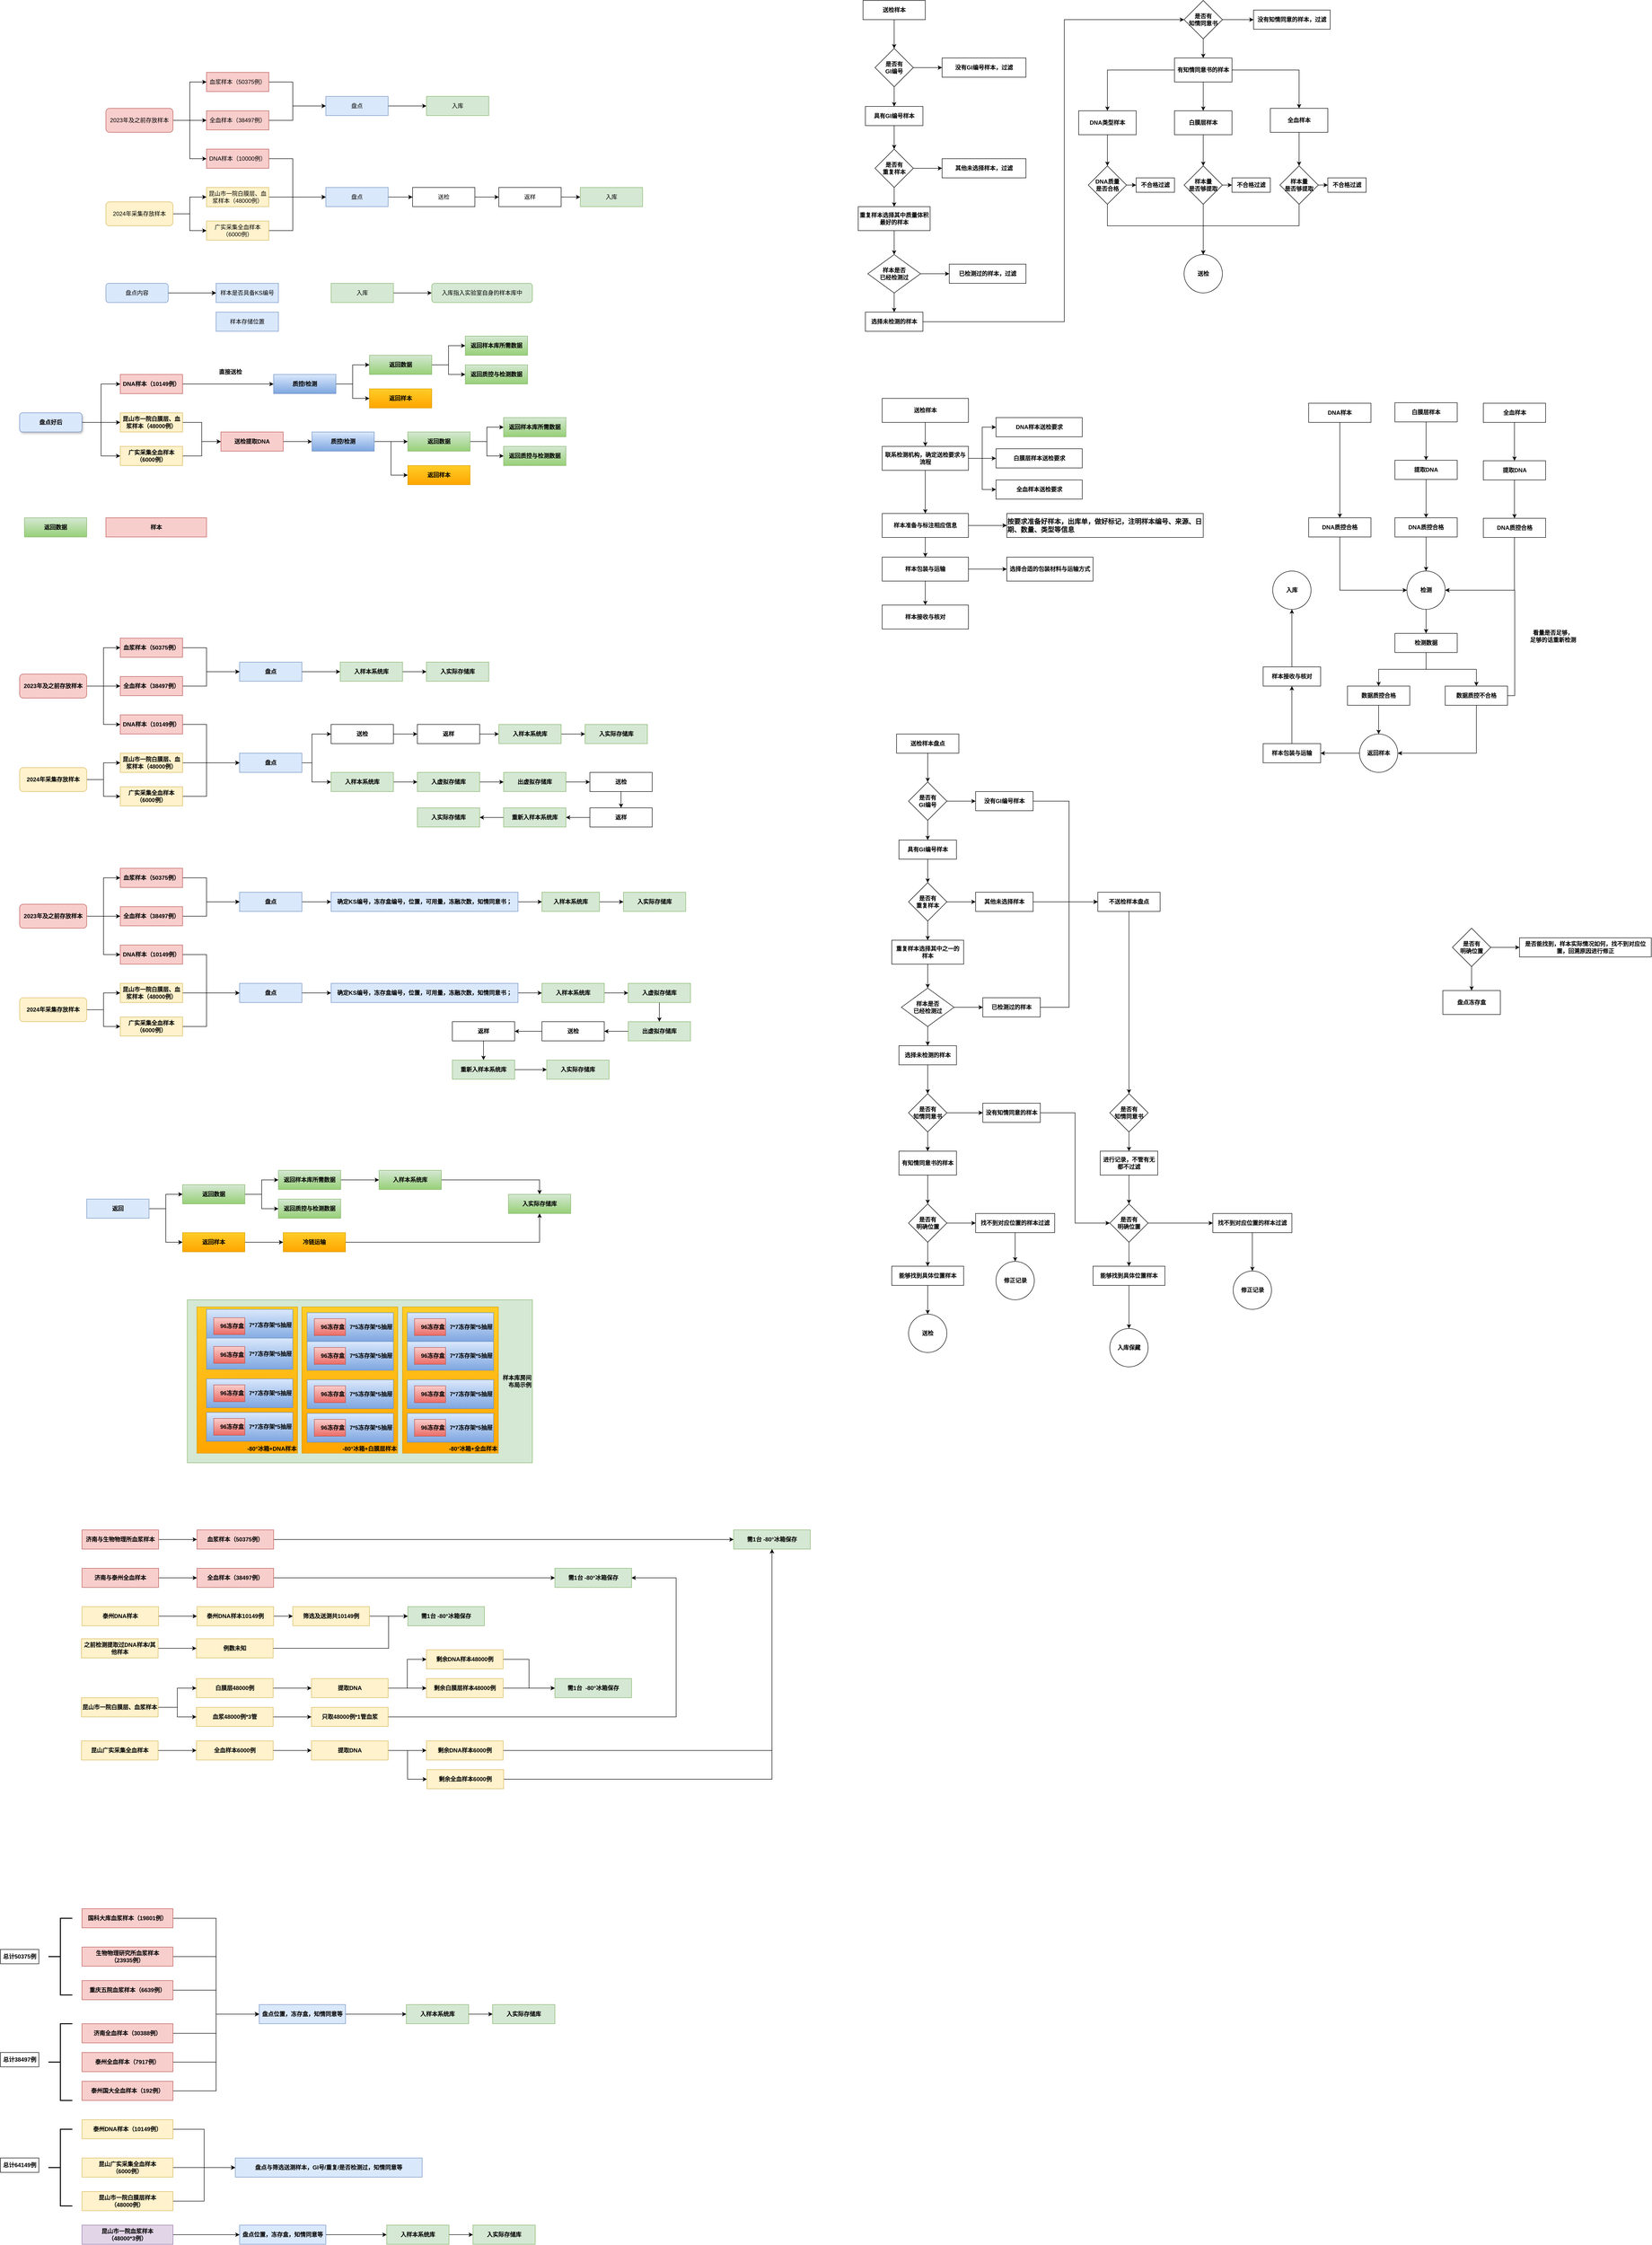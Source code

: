 <mxfile version="24.7.1" type="github">
  <diagram name="第 1 页" id="QVBnynI42UWNxAdyY9l1">
    <mxGraphModel dx="2369" dy="889" grid="1" gridSize="10" guides="1" tooltips="1" connect="1" arrows="1" fold="1" page="1" pageScale="1" pageWidth="827" pageHeight="1169" math="0" shadow="0">
      <root>
        <mxCell id="0" />
        <mxCell id="1" parent="0" />
        <mxCell id="ZDJ4VKsGL7rv84Cdhuyg-11" value="" style="edgeStyle=orthogonalEdgeStyle;rounded=0;orthogonalLoop=1;jettySize=auto;html=1;" edge="1" parent="1" source="ZDJ4VKsGL7rv84Cdhuyg-1" target="ZDJ4VKsGL7rv84Cdhuyg-10">
          <mxGeometry relative="1" as="geometry">
            <Array as="points">
              <mxPoint x="280" y="220" />
              <mxPoint x="280" y="270" />
            </Array>
          </mxGeometry>
        </mxCell>
        <mxCell id="ZDJ4VKsGL7rv84Cdhuyg-1" value="血浆样本（50375例）" style="rounded=0;whiteSpace=wrap;html=1;fillColor=#f8cecc;strokeColor=#b85450;" vertex="1" parent="1">
          <mxGeometry x="100" y="200" width="130" height="40" as="geometry" />
        </mxCell>
        <mxCell id="ZDJ4VKsGL7rv84Cdhuyg-12" style="edgeStyle=orthogonalEdgeStyle;rounded=0;orthogonalLoop=1;jettySize=auto;html=1;entryX=0;entryY=0.5;entryDx=0;entryDy=0;" edge="1" parent="1" source="ZDJ4VKsGL7rv84Cdhuyg-2" target="ZDJ4VKsGL7rv84Cdhuyg-10">
          <mxGeometry relative="1" as="geometry">
            <Array as="points">
              <mxPoint x="280" y="300" />
              <mxPoint x="280" y="270" />
            </Array>
          </mxGeometry>
        </mxCell>
        <mxCell id="ZDJ4VKsGL7rv84Cdhuyg-2" value="全血样本（38497例）" style="rounded=0;whiteSpace=wrap;html=1;fillColor=#f8cecc;strokeColor=#b85450;" vertex="1" parent="1">
          <mxGeometry x="100" y="280" width="130" height="40" as="geometry" />
        </mxCell>
        <mxCell id="ZDJ4VKsGL7rv84Cdhuyg-7" value="" style="edgeStyle=orthogonalEdgeStyle;rounded=0;orthogonalLoop=1;jettySize=auto;html=1;" edge="1" parent="1" source="ZDJ4VKsGL7rv84Cdhuyg-3" target="ZDJ4VKsGL7rv84Cdhuyg-6">
          <mxGeometry relative="1" as="geometry">
            <Array as="points">
              <mxPoint x="280" y="380" />
              <mxPoint x="280" y="460" />
            </Array>
          </mxGeometry>
        </mxCell>
        <mxCell id="ZDJ4VKsGL7rv84Cdhuyg-3" value="DNA样本（10000例）" style="rounded=0;whiteSpace=wrap;html=1;fillColor=#f8cecc;strokeColor=#b85450;" vertex="1" parent="1">
          <mxGeometry x="100" y="360" width="130" height="40" as="geometry" />
        </mxCell>
        <mxCell id="ZDJ4VKsGL7rv84Cdhuyg-8" style="edgeStyle=orthogonalEdgeStyle;rounded=0;orthogonalLoop=1;jettySize=auto;html=1;entryX=0;entryY=0.5;entryDx=0;entryDy=0;" edge="1" parent="1" source="ZDJ4VKsGL7rv84Cdhuyg-4" target="ZDJ4VKsGL7rv84Cdhuyg-6">
          <mxGeometry relative="1" as="geometry" />
        </mxCell>
        <mxCell id="ZDJ4VKsGL7rv84Cdhuyg-4" value="昆山市一院白膜层、血浆样本（48000例）" style="rounded=0;whiteSpace=wrap;html=1;fillColor=#fff2cc;strokeColor=#d6b656;" vertex="1" parent="1">
          <mxGeometry x="100" y="440" width="130" height="40" as="geometry" />
        </mxCell>
        <mxCell id="ZDJ4VKsGL7rv84Cdhuyg-9" style="edgeStyle=orthogonalEdgeStyle;rounded=0;orthogonalLoop=1;jettySize=auto;html=1;entryX=0;entryY=0.5;entryDx=0;entryDy=0;" edge="1" parent="1" source="ZDJ4VKsGL7rv84Cdhuyg-5" target="ZDJ4VKsGL7rv84Cdhuyg-6">
          <mxGeometry relative="1" as="geometry">
            <Array as="points">
              <mxPoint x="280" y="530" />
              <mxPoint x="280" y="460" />
            </Array>
          </mxGeometry>
        </mxCell>
        <mxCell id="ZDJ4VKsGL7rv84Cdhuyg-5" value="广实采集全血样本（6000例）" style="rounded=0;whiteSpace=wrap;html=1;fillColor=#fff2cc;strokeColor=#d6b656;" vertex="1" parent="1">
          <mxGeometry x="100" y="510" width="130" height="40" as="geometry" />
        </mxCell>
        <mxCell id="ZDJ4VKsGL7rv84Cdhuyg-14" value="" style="edgeStyle=orthogonalEdgeStyle;rounded=0;orthogonalLoop=1;jettySize=auto;html=1;" edge="1" parent="1" source="ZDJ4VKsGL7rv84Cdhuyg-6" target="ZDJ4VKsGL7rv84Cdhuyg-13">
          <mxGeometry relative="1" as="geometry" />
        </mxCell>
        <mxCell id="ZDJ4VKsGL7rv84Cdhuyg-6" value="盘点" style="rounded=0;whiteSpace=wrap;html=1;fillColor=#dae8fc;strokeColor=#6c8ebf;" vertex="1" parent="1">
          <mxGeometry x="349" y="440" width="130" height="40" as="geometry" />
        </mxCell>
        <mxCell id="ZDJ4VKsGL7rv84Cdhuyg-20" value="" style="edgeStyle=orthogonalEdgeStyle;rounded=0;orthogonalLoop=1;jettySize=auto;html=1;" edge="1" parent="1" source="ZDJ4VKsGL7rv84Cdhuyg-10" target="ZDJ4VKsGL7rv84Cdhuyg-19">
          <mxGeometry relative="1" as="geometry" />
        </mxCell>
        <mxCell id="ZDJ4VKsGL7rv84Cdhuyg-10" value="盘点" style="rounded=0;whiteSpace=wrap;html=1;fillColor=#dae8fc;strokeColor=#6c8ebf;" vertex="1" parent="1">
          <mxGeometry x="349" y="250" width="130" height="40" as="geometry" />
        </mxCell>
        <mxCell id="ZDJ4VKsGL7rv84Cdhuyg-16" value="" style="edgeStyle=orthogonalEdgeStyle;rounded=0;orthogonalLoop=1;jettySize=auto;html=1;" edge="1" parent="1" source="ZDJ4VKsGL7rv84Cdhuyg-13" target="ZDJ4VKsGL7rv84Cdhuyg-15">
          <mxGeometry relative="1" as="geometry" />
        </mxCell>
        <mxCell id="ZDJ4VKsGL7rv84Cdhuyg-13" value="送检" style="rounded=0;whiteSpace=wrap;html=1;" vertex="1" parent="1">
          <mxGeometry x="530" y="440" width="130" height="40" as="geometry" />
        </mxCell>
        <mxCell id="ZDJ4VKsGL7rv84Cdhuyg-18" value="" style="edgeStyle=orthogonalEdgeStyle;rounded=0;orthogonalLoop=1;jettySize=auto;html=1;" edge="1" parent="1" source="ZDJ4VKsGL7rv84Cdhuyg-15" target="ZDJ4VKsGL7rv84Cdhuyg-17">
          <mxGeometry relative="1" as="geometry" />
        </mxCell>
        <mxCell id="ZDJ4VKsGL7rv84Cdhuyg-15" value="返样" style="rounded=0;whiteSpace=wrap;html=1;" vertex="1" parent="1">
          <mxGeometry x="710" y="440" width="130" height="40" as="geometry" />
        </mxCell>
        <mxCell id="ZDJ4VKsGL7rv84Cdhuyg-17" value="入库" style="rounded=0;whiteSpace=wrap;html=1;fillColor=#d5e8d4;strokeColor=#82b366;" vertex="1" parent="1">
          <mxGeometry x="880" y="440" width="130" height="40" as="geometry" />
        </mxCell>
        <mxCell id="ZDJ4VKsGL7rv84Cdhuyg-19" value="入库" style="rounded=0;whiteSpace=wrap;html=1;fillColor=#d5e8d4;strokeColor=#82b366;" vertex="1" parent="1">
          <mxGeometry x="559" y="250" width="130" height="40" as="geometry" />
        </mxCell>
        <mxCell id="ZDJ4VKsGL7rv84Cdhuyg-22" style="edgeStyle=orthogonalEdgeStyle;rounded=0;orthogonalLoop=1;jettySize=auto;html=1;entryX=0;entryY=0.5;entryDx=0;entryDy=0;" edge="1" parent="1" source="ZDJ4VKsGL7rv84Cdhuyg-21" target="ZDJ4VKsGL7rv84Cdhuyg-1">
          <mxGeometry relative="1" as="geometry" />
        </mxCell>
        <mxCell id="ZDJ4VKsGL7rv84Cdhuyg-23" style="edgeStyle=orthogonalEdgeStyle;rounded=0;orthogonalLoop=1;jettySize=auto;html=1;entryX=0;entryY=0.5;entryDx=0;entryDy=0;" edge="1" parent="1" source="ZDJ4VKsGL7rv84Cdhuyg-21" target="ZDJ4VKsGL7rv84Cdhuyg-2">
          <mxGeometry relative="1" as="geometry" />
        </mxCell>
        <mxCell id="ZDJ4VKsGL7rv84Cdhuyg-24" style="edgeStyle=orthogonalEdgeStyle;rounded=0;orthogonalLoop=1;jettySize=auto;html=1;entryX=0;entryY=0.5;entryDx=0;entryDy=0;" edge="1" parent="1" source="ZDJ4VKsGL7rv84Cdhuyg-21" target="ZDJ4VKsGL7rv84Cdhuyg-3">
          <mxGeometry relative="1" as="geometry" />
        </mxCell>
        <mxCell id="ZDJ4VKsGL7rv84Cdhuyg-21" value="2023年及之前存放样本" style="rounded=1;whiteSpace=wrap;html=1;fillColor=#f8cecc;strokeColor=#b85450;" vertex="1" parent="1">
          <mxGeometry x="-110" y="275" width="140" height="50" as="geometry" />
        </mxCell>
        <mxCell id="ZDJ4VKsGL7rv84Cdhuyg-26" style="edgeStyle=orthogonalEdgeStyle;rounded=0;orthogonalLoop=1;jettySize=auto;html=1;entryX=0;entryY=0.5;entryDx=0;entryDy=0;" edge="1" parent="1" source="ZDJ4VKsGL7rv84Cdhuyg-25" target="ZDJ4VKsGL7rv84Cdhuyg-4">
          <mxGeometry relative="1" as="geometry" />
        </mxCell>
        <mxCell id="ZDJ4VKsGL7rv84Cdhuyg-27" style="edgeStyle=orthogonalEdgeStyle;rounded=0;orthogonalLoop=1;jettySize=auto;html=1;entryX=0;entryY=0.5;entryDx=0;entryDy=0;" edge="1" parent="1" source="ZDJ4VKsGL7rv84Cdhuyg-25" target="ZDJ4VKsGL7rv84Cdhuyg-5">
          <mxGeometry relative="1" as="geometry" />
        </mxCell>
        <mxCell id="ZDJ4VKsGL7rv84Cdhuyg-25" value="2024年采集存放样本" style="rounded=1;whiteSpace=wrap;html=1;fillColor=#fff2cc;strokeColor=#d6b656;" vertex="1" parent="1">
          <mxGeometry x="-110" y="470" width="140" height="50" as="geometry" />
        </mxCell>
        <mxCell id="ZDJ4VKsGL7rv84Cdhuyg-30" value="" style="edgeStyle=orthogonalEdgeStyle;rounded=0;orthogonalLoop=1;jettySize=auto;html=1;" edge="1" parent="1" source="ZDJ4VKsGL7rv84Cdhuyg-28" target="ZDJ4VKsGL7rv84Cdhuyg-29">
          <mxGeometry relative="1" as="geometry" />
        </mxCell>
        <mxCell id="ZDJ4VKsGL7rv84Cdhuyg-31" value="" style="edgeStyle=orthogonalEdgeStyle;rounded=0;orthogonalLoop=1;jettySize=auto;html=1;" edge="1" parent="1" source="ZDJ4VKsGL7rv84Cdhuyg-28" target="ZDJ4VKsGL7rv84Cdhuyg-29">
          <mxGeometry relative="1" as="geometry" />
        </mxCell>
        <mxCell id="ZDJ4VKsGL7rv84Cdhuyg-32" value="" style="edgeStyle=orthogonalEdgeStyle;rounded=0;orthogonalLoop=1;jettySize=auto;html=1;" edge="1" parent="1" source="ZDJ4VKsGL7rv84Cdhuyg-28" target="ZDJ4VKsGL7rv84Cdhuyg-29">
          <mxGeometry relative="1" as="geometry" />
        </mxCell>
        <mxCell id="ZDJ4VKsGL7rv84Cdhuyg-33" value="" style="edgeStyle=orthogonalEdgeStyle;rounded=0;orthogonalLoop=1;jettySize=auto;html=1;" edge="1" parent="1" source="ZDJ4VKsGL7rv84Cdhuyg-28" target="ZDJ4VKsGL7rv84Cdhuyg-29">
          <mxGeometry relative="1" as="geometry" />
        </mxCell>
        <mxCell id="ZDJ4VKsGL7rv84Cdhuyg-28" value="盘点内容" style="rounded=1;whiteSpace=wrap;html=1;fillColor=#dae8fc;strokeColor=#6c8ebf;" vertex="1" parent="1">
          <mxGeometry x="-110" y="640" width="130" height="40" as="geometry" />
        </mxCell>
        <mxCell id="ZDJ4VKsGL7rv84Cdhuyg-29" value="样本是否具备KS编号" style="rounded=0;whiteSpace=wrap;html=1;fillColor=#dae8fc;strokeColor=#6c8ebf;" vertex="1" parent="1">
          <mxGeometry x="120" y="640" width="130" height="40" as="geometry" />
        </mxCell>
        <mxCell id="ZDJ4VKsGL7rv84Cdhuyg-34" value="样本存储位置" style="rounded=0;whiteSpace=wrap;html=1;fillColor=#dae8fc;strokeColor=#6c8ebf;" vertex="1" parent="1">
          <mxGeometry x="120" y="700" width="130" height="40" as="geometry" />
        </mxCell>
        <mxCell id="ZDJ4VKsGL7rv84Cdhuyg-37" value="" style="edgeStyle=orthogonalEdgeStyle;rounded=0;orthogonalLoop=1;jettySize=auto;html=1;" edge="1" parent="1" source="ZDJ4VKsGL7rv84Cdhuyg-35" target="ZDJ4VKsGL7rv84Cdhuyg-36">
          <mxGeometry relative="1" as="geometry" />
        </mxCell>
        <mxCell id="ZDJ4VKsGL7rv84Cdhuyg-35" value="入库" style="rounded=0;whiteSpace=wrap;html=1;fillColor=#d5e8d4;strokeColor=#82b366;" vertex="1" parent="1">
          <mxGeometry x="360" y="640" width="130" height="40" as="geometry" />
        </mxCell>
        <mxCell id="ZDJ4VKsGL7rv84Cdhuyg-36" value="入库指入实验室自身的样本库中" style="rounded=1;whiteSpace=wrap;html=1;fillColor=#d5e8d4;strokeColor=#82b366;" vertex="1" parent="1">
          <mxGeometry x="570" y="640" width="210" height="40" as="geometry" />
        </mxCell>
        <mxCell id="ZDJ4VKsGL7rv84Cdhuyg-64" style="edgeStyle=orthogonalEdgeStyle;rounded=0;orthogonalLoop=1;jettySize=auto;html=1;entryX=0;entryY=0.5;entryDx=0;entryDy=0;fontStyle=1" edge="1" parent="1" source="ZDJ4VKsGL7rv84Cdhuyg-39" target="ZDJ4VKsGL7rv84Cdhuyg-55">
          <mxGeometry relative="1" as="geometry" />
        </mxCell>
        <mxCell id="ZDJ4VKsGL7rv84Cdhuyg-39" value="DNA样本（10149例）" style="rounded=0;whiteSpace=wrap;html=1;fillColor=#f8cecc;strokeColor=#b85450;fontStyle=1" vertex="1" parent="1">
          <mxGeometry x="-80" y="830" width="130" height="40" as="geometry" />
        </mxCell>
        <mxCell id="ZDJ4VKsGL7rv84Cdhuyg-66" style="edgeStyle=orthogonalEdgeStyle;rounded=0;orthogonalLoop=1;jettySize=auto;html=1;entryX=0;entryY=0.5;entryDx=0;entryDy=0;fontStyle=1" edge="1" parent="1" source="ZDJ4VKsGL7rv84Cdhuyg-41" target="ZDJ4VKsGL7rv84Cdhuyg-61">
          <mxGeometry relative="1" as="geometry" />
        </mxCell>
        <mxCell id="ZDJ4VKsGL7rv84Cdhuyg-41" value="昆山市一院白膜层、血浆样本（48000例）" style="rounded=0;whiteSpace=wrap;html=1;fillColor=#fff2cc;strokeColor=#d6b656;fontStyle=1" vertex="1" parent="1">
          <mxGeometry x="-80" y="910" width="130" height="40" as="geometry" />
        </mxCell>
        <mxCell id="ZDJ4VKsGL7rv84Cdhuyg-67" style="edgeStyle=orthogonalEdgeStyle;rounded=0;orthogonalLoop=1;jettySize=auto;html=1;entryX=0;entryY=0.5;entryDx=0;entryDy=0;fontStyle=1" edge="1" parent="1" source="ZDJ4VKsGL7rv84Cdhuyg-43" target="ZDJ4VKsGL7rv84Cdhuyg-61">
          <mxGeometry relative="1" as="geometry" />
        </mxCell>
        <mxCell id="ZDJ4VKsGL7rv84Cdhuyg-43" value="广实采集全血样本（6000例）" style="rounded=0;whiteSpace=wrap;html=1;fillColor=#fff2cc;strokeColor=#d6b656;fontStyle=1" vertex="1" parent="1">
          <mxGeometry x="-80" y="980" width="130" height="40" as="geometry" />
        </mxCell>
        <mxCell id="ZDJ4VKsGL7rv84Cdhuyg-46" value="返回样本" style="rounded=0;whiteSpace=wrap;html=1;fillColor=#ffcd28;gradientColor=#ffa500;strokeColor=#d79b00;fontStyle=1" vertex="1" parent="1">
          <mxGeometry x="440" y="860" width="130" height="40" as="geometry" />
        </mxCell>
        <mxCell id="ZDJ4VKsGL7rv84Cdhuyg-50" style="edgeStyle=orthogonalEdgeStyle;rounded=0;orthogonalLoop=1;jettySize=auto;html=1;entryX=0;entryY=0.5;entryDx=0;entryDy=0;fontStyle=1" edge="1" parent="1" source="ZDJ4VKsGL7rv84Cdhuyg-49" target="ZDJ4VKsGL7rv84Cdhuyg-39">
          <mxGeometry relative="1" as="geometry" />
        </mxCell>
        <mxCell id="ZDJ4VKsGL7rv84Cdhuyg-51" style="edgeStyle=orthogonalEdgeStyle;rounded=0;orthogonalLoop=1;jettySize=auto;html=1;entryX=0;entryY=0.5;entryDx=0;entryDy=0;fontStyle=1" edge="1" parent="1" source="ZDJ4VKsGL7rv84Cdhuyg-49" target="ZDJ4VKsGL7rv84Cdhuyg-41">
          <mxGeometry relative="1" as="geometry" />
        </mxCell>
        <mxCell id="ZDJ4VKsGL7rv84Cdhuyg-52" style="edgeStyle=orthogonalEdgeStyle;rounded=0;orthogonalLoop=1;jettySize=auto;html=1;entryX=0;entryY=0.5;entryDx=0;entryDy=0;fontStyle=1" edge="1" parent="1" source="ZDJ4VKsGL7rv84Cdhuyg-49" target="ZDJ4VKsGL7rv84Cdhuyg-43">
          <mxGeometry relative="1" as="geometry" />
        </mxCell>
        <mxCell id="ZDJ4VKsGL7rv84Cdhuyg-49" value="盘点好后" style="rounded=1;whiteSpace=wrap;html=1;fillColor=#dae8fc;strokeColor=#6c8ebf;shadow=1;fontStyle=1" vertex="1" parent="1">
          <mxGeometry x="-290" y="910" width="130" height="40" as="geometry" />
        </mxCell>
        <mxCell id="ZDJ4VKsGL7rv84Cdhuyg-58" value="" style="edgeStyle=orthogonalEdgeStyle;rounded=0;orthogonalLoop=1;jettySize=auto;html=1;fontStyle=1" edge="1" parent="1" source="ZDJ4VKsGL7rv84Cdhuyg-55" target="ZDJ4VKsGL7rv84Cdhuyg-57">
          <mxGeometry relative="1" as="geometry" />
        </mxCell>
        <mxCell id="ZDJ4VKsGL7rv84Cdhuyg-59" value="" style="edgeStyle=orthogonalEdgeStyle;rounded=0;orthogonalLoop=1;jettySize=auto;html=1;fontStyle=1" edge="1" parent="1" source="ZDJ4VKsGL7rv84Cdhuyg-55" target="ZDJ4VKsGL7rv84Cdhuyg-57">
          <mxGeometry relative="1" as="geometry" />
        </mxCell>
        <mxCell id="ZDJ4VKsGL7rv84Cdhuyg-60" style="edgeStyle=orthogonalEdgeStyle;rounded=0;orthogonalLoop=1;jettySize=auto;html=1;entryX=0;entryY=0.5;entryDx=0;entryDy=0;fontStyle=1" edge="1" parent="1" source="ZDJ4VKsGL7rv84Cdhuyg-55" target="ZDJ4VKsGL7rv84Cdhuyg-46">
          <mxGeometry relative="1" as="geometry" />
        </mxCell>
        <mxCell id="ZDJ4VKsGL7rv84Cdhuyg-55" value="质控/检测" style="rounded=0;whiteSpace=wrap;html=1;fillColor=#dae8fc;gradientColor=#7ea6e0;strokeColor=#6c8ebf;fontStyle=1" vertex="1" parent="1">
          <mxGeometry x="240" y="830" width="130" height="40" as="geometry" />
        </mxCell>
        <mxCell id="ZDJ4VKsGL7rv84Cdhuyg-170" value="" style="edgeStyle=orthogonalEdgeStyle;rounded=0;orthogonalLoop=1;jettySize=auto;html=1;" edge="1" parent="1" source="ZDJ4VKsGL7rv84Cdhuyg-57" target="ZDJ4VKsGL7rv84Cdhuyg-169">
          <mxGeometry relative="1" as="geometry" />
        </mxCell>
        <mxCell id="ZDJ4VKsGL7rv84Cdhuyg-172" style="edgeStyle=orthogonalEdgeStyle;rounded=0;orthogonalLoop=1;jettySize=auto;html=1;entryX=0;entryY=0.5;entryDx=0;entryDy=0;" edge="1" parent="1" source="ZDJ4VKsGL7rv84Cdhuyg-57" target="ZDJ4VKsGL7rv84Cdhuyg-171">
          <mxGeometry relative="1" as="geometry" />
        </mxCell>
        <mxCell id="ZDJ4VKsGL7rv84Cdhuyg-57" value="返回数据" style="rounded=0;whiteSpace=wrap;html=1;fillColor=#d5e8d4;strokeColor=#82b366;gradientColor=#97d077;fontStyle=1" vertex="1" parent="1">
          <mxGeometry x="440" y="790" width="130" height="40" as="geometry" />
        </mxCell>
        <mxCell id="ZDJ4VKsGL7rv84Cdhuyg-63" value="" style="edgeStyle=orthogonalEdgeStyle;rounded=0;orthogonalLoop=1;jettySize=auto;html=1;fontStyle=1" edge="1" parent="1" source="ZDJ4VKsGL7rv84Cdhuyg-61" target="ZDJ4VKsGL7rv84Cdhuyg-62">
          <mxGeometry relative="1" as="geometry" />
        </mxCell>
        <mxCell id="ZDJ4VKsGL7rv84Cdhuyg-61" value="送检提取DNA" style="rounded=0;whiteSpace=wrap;html=1;fillColor=#f8cecc;strokeColor=#b85450;fontStyle=1" vertex="1" parent="1">
          <mxGeometry x="130" y="950" width="130" height="40" as="geometry" />
        </mxCell>
        <mxCell id="ZDJ4VKsGL7rv84Cdhuyg-69" value="" style="edgeStyle=orthogonalEdgeStyle;rounded=0;orthogonalLoop=1;jettySize=auto;html=1;fontStyle=1" edge="1" parent="1" source="ZDJ4VKsGL7rv84Cdhuyg-62" target="ZDJ4VKsGL7rv84Cdhuyg-68">
          <mxGeometry relative="1" as="geometry" />
        </mxCell>
        <mxCell id="ZDJ4VKsGL7rv84Cdhuyg-71" style="edgeStyle=orthogonalEdgeStyle;rounded=0;orthogonalLoop=1;jettySize=auto;html=1;entryX=0;entryY=0.5;entryDx=0;entryDy=0;fontStyle=1" edge="1" parent="1" source="ZDJ4VKsGL7rv84Cdhuyg-62" target="ZDJ4VKsGL7rv84Cdhuyg-70">
          <mxGeometry relative="1" as="geometry" />
        </mxCell>
        <mxCell id="ZDJ4VKsGL7rv84Cdhuyg-62" value="质控/检测" style="rounded=0;whiteSpace=wrap;html=1;fillColor=#dae8fc;gradientColor=#7ea6e0;strokeColor=#6c8ebf;fontStyle=1" vertex="1" parent="1">
          <mxGeometry x="320" y="950" width="130" height="40" as="geometry" />
        </mxCell>
        <mxCell id="ZDJ4VKsGL7rv84Cdhuyg-65" value="直接送检" style="text;html=1;align=center;verticalAlign=middle;whiteSpace=wrap;rounded=0;fontStyle=1" vertex="1" parent="1">
          <mxGeometry x="120" y="810" width="60" height="30" as="geometry" />
        </mxCell>
        <mxCell id="ZDJ4VKsGL7rv84Cdhuyg-175" style="edgeStyle=orthogonalEdgeStyle;rounded=0;orthogonalLoop=1;jettySize=auto;html=1;entryX=0;entryY=0.5;entryDx=0;entryDy=0;" edge="1" parent="1" source="ZDJ4VKsGL7rv84Cdhuyg-68" target="ZDJ4VKsGL7rv84Cdhuyg-173">
          <mxGeometry relative="1" as="geometry" />
        </mxCell>
        <mxCell id="ZDJ4VKsGL7rv84Cdhuyg-176" style="edgeStyle=orthogonalEdgeStyle;rounded=0;orthogonalLoop=1;jettySize=auto;html=1;entryX=0;entryY=0.5;entryDx=0;entryDy=0;" edge="1" parent="1" source="ZDJ4VKsGL7rv84Cdhuyg-68" target="ZDJ4VKsGL7rv84Cdhuyg-174">
          <mxGeometry relative="1" as="geometry" />
        </mxCell>
        <mxCell id="ZDJ4VKsGL7rv84Cdhuyg-68" value="返回数据" style="rounded=0;whiteSpace=wrap;html=1;fillColor=#d5e8d4;gradientColor=#97d077;strokeColor=#82b366;fontStyle=1" vertex="1" parent="1">
          <mxGeometry x="520" y="950" width="130" height="40" as="geometry" />
        </mxCell>
        <mxCell id="ZDJ4VKsGL7rv84Cdhuyg-70" value="返回样本" style="rounded=0;whiteSpace=wrap;html=1;fillColor=#ffcd28;gradientColor=#ffa500;strokeColor=#d79b00;fontStyle=1" vertex="1" parent="1">
          <mxGeometry x="520" y="1020" width="130" height="40" as="geometry" />
        </mxCell>
        <mxCell id="ZDJ4VKsGL7rv84Cdhuyg-72" value="返回数据" style="rounded=0;whiteSpace=wrap;html=1;fillColor=#d5e8d4;strokeColor=#82b366;gradientColor=#97d077;fontStyle=1" vertex="1" parent="1">
          <mxGeometry x="-280" y="1129" width="130" height="40" as="geometry" />
        </mxCell>
        <mxCell id="ZDJ4VKsGL7rv84Cdhuyg-73" value="样本" style="rounded=0;whiteSpace=wrap;html=1;fillColor=#f8cecc;strokeColor=#b85450;fontStyle=1" vertex="1" parent="1">
          <mxGeometry x="-110" y="1129" width="210" height="40" as="geometry" />
        </mxCell>
        <mxCell id="ZDJ4VKsGL7rv84Cdhuyg-74" value="" style="edgeStyle=orthogonalEdgeStyle;rounded=0;orthogonalLoop=1;jettySize=auto;html=1;fontStyle=1;textShadow=0;" edge="1" parent="1" source="ZDJ4VKsGL7rv84Cdhuyg-75" target="ZDJ4VKsGL7rv84Cdhuyg-87">
          <mxGeometry relative="1" as="geometry">
            <Array as="points">
              <mxPoint x="100" y="1400" />
              <mxPoint x="100" y="1450" />
            </Array>
          </mxGeometry>
        </mxCell>
        <mxCell id="ZDJ4VKsGL7rv84Cdhuyg-75" value="血浆样本（50375例）" style="rounded=0;whiteSpace=wrap;html=1;fillColor=#f8cecc;strokeColor=#b85450;fontStyle=1;textShadow=0;" vertex="1" parent="1">
          <mxGeometry x="-80" y="1380" width="130" height="40" as="geometry" />
        </mxCell>
        <mxCell id="ZDJ4VKsGL7rv84Cdhuyg-76" style="edgeStyle=orthogonalEdgeStyle;rounded=0;orthogonalLoop=1;jettySize=auto;html=1;entryX=0;entryY=0.5;entryDx=0;entryDy=0;fontStyle=1;textShadow=0;" edge="1" parent="1" source="ZDJ4VKsGL7rv84Cdhuyg-77" target="ZDJ4VKsGL7rv84Cdhuyg-87">
          <mxGeometry relative="1" as="geometry">
            <Array as="points">
              <mxPoint x="100" y="1480" />
              <mxPoint x="100" y="1450" />
            </Array>
          </mxGeometry>
        </mxCell>
        <mxCell id="ZDJ4VKsGL7rv84Cdhuyg-77" value="全血样本（38497例）" style="rounded=0;whiteSpace=wrap;html=1;fillColor=#f8cecc;strokeColor=#b85450;fontStyle=1;textShadow=0;" vertex="1" parent="1">
          <mxGeometry x="-80" y="1460" width="130" height="40" as="geometry" />
        </mxCell>
        <mxCell id="ZDJ4VKsGL7rv84Cdhuyg-78" value="" style="edgeStyle=orthogonalEdgeStyle;rounded=0;orthogonalLoop=1;jettySize=auto;html=1;fontStyle=1;textShadow=0;" edge="1" parent="1" source="ZDJ4VKsGL7rv84Cdhuyg-79" target="ZDJ4VKsGL7rv84Cdhuyg-85">
          <mxGeometry relative="1" as="geometry">
            <Array as="points">
              <mxPoint x="100" y="1560" />
              <mxPoint x="100" y="1640" />
            </Array>
          </mxGeometry>
        </mxCell>
        <mxCell id="ZDJ4VKsGL7rv84Cdhuyg-79" value="DNA样本（10149例）" style="rounded=0;whiteSpace=wrap;html=1;fillColor=#f8cecc;strokeColor=#b85450;fontStyle=1;textShadow=0;" vertex="1" parent="1">
          <mxGeometry x="-80" y="1540" width="130" height="40" as="geometry" />
        </mxCell>
        <mxCell id="ZDJ4VKsGL7rv84Cdhuyg-80" style="edgeStyle=orthogonalEdgeStyle;rounded=0;orthogonalLoop=1;jettySize=auto;html=1;entryX=0;entryY=0.5;entryDx=0;entryDy=0;fontStyle=1;textShadow=0;" edge="1" parent="1" source="ZDJ4VKsGL7rv84Cdhuyg-81" target="ZDJ4VKsGL7rv84Cdhuyg-85">
          <mxGeometry relative="1" as="geometry" />
        </mxCell>
        <mxCell id="ZDJ4VKsGL7rv84Cdhuyg-81" value="昆山市一院白膜层、血浆样本（48000例）" style="rounded=0;whiteSpace=wrap;html=1;fillColor=#fff2cc;strokeColor=#d6b656;fontStyle=1;textShadow=0;" vertex="1" parent="1">
          <mxGeometry x="-80" y="1620" width="130" height="40" as="geometry" />
        </mxCell>
        <mxCell id="ZDJ4VKsGL7rv84Cdhuyg-82" style="edgeStyle=orthogonalEdgeStyle;rounded=0;orthogonalLoop=1;jettySize=auto;html=1;entryX=0;entryY=0.5;entryDx=0;entryDy=0;fontStyle=1;textShadow=0;" edge="1" parent="1" source="ZDJ4VKsGL7rv84Cdhuyg-83" target="ZDJ4VKsGL7rv84Cdhuyg-85">
          <mxGeometry relative="1" as="geometry">
            <Array as="points">
              <mxPoint x="100" y="1710" />
              <mxPoint x="100" y="1640" />
            </Array>
          </mxGeometry>
        </mxCell>
        <mxCell id="ZDJ4VKsGL7rv84Cdhuyg-83" value="广实采集全血样本（6000例）" style="rounded=0;whiteSpace=wrap;html=1;fillColor=#fff2cc;strokeColor=#d6b656;fontStyle=1;textShadow=0;" vertex="1" parent="1">
          <mxGeometry x="-80" y="1690" width="130" height="40" as="geometry" />
        </mxCell>
        <mxCell id="ZDJ4VKsGL7rv84Cdhuyg-84" value="" style="edgeStyle=orthogonalEdgeStyle;rounded=0;orthogonalLoop=1;jettySize=auto;html=1;fontStyle=1;textShadow=0;" edge="1" parent="1" source="ZDJ4VKsGL7rv84Cdhuyg-85" target="ZDJ4VKsGL7rv84Cdhuyg-89">
          <mxGeometry relative="1" as="geometry">
            <Array as="points">
              <mxPoint x="320" y="1640" />
              <mxPoint x="320" y="1580" />
            </Array>
          </mxGeometry>
        </mxCell>
        <mxCell id="ZDJ4VKsGL7rv84Cdhuyg-108" style="edgeStyle=orthogonalEdgeStyle;rounded=0;orthogonalLoop=1;jettySize=auto;html=1;entryX=0;entryY=0.5;entryDx=0;entryDy=0;fontStyle=1;textShadow=0;" edge="1" parent="1" source="ZDJ4VKsGL7rv84Cdhuyg-85" target="ZDJ4VKsGL7rv84Cdhuyg-106">
          <mxGeometry relative="1" as="geometry">
            <Array as="points">
              <mxPoint x="320" y="1640" />
              <mxPoint x="320" y="1680" />
            </Array>
          </mxGeometry>
        </mxCell>
        <mxCell id="ZDJ4VKsGL7rv84Cdhuyg-85" value="盘点" style="rounded=0;whiteSpace=wrap;html=1;fillColor=#dae8fc;strokeColor=#6c8ebf;fontStyle=1;textShadow=0;" vertex="1" parent="1">
          <mxGeometry x="169" y="1620" width="130" height="40" as="geometry" />
        </mxCell>
        <mxCell id="ZDJ4VKsGL7rv84Cdhuyg-86" value="" style="edgeStyle=orthogonalEdgeStyle;rounded=0;orthogonalLoop=1;jettySize=auto;html=1;fontStyle=1;textShadow=0;" edge="1" parent="1" source="ZDJ4VKsGL7rv84Cdhuyg-87" target="ZDJ4VKsGL7rv84Cdhuyg-93">
          <mxGeometry relative="1" as="geometry" />
        </mxCell>
        <mxCell id="ZDJ4VKsGL7rv84Cdhuyg-87" value="盘点" style="rounded=0;whiteSpace=wrap;html=1;fillColor=#dae8fc;strokeColor=#6c8ebf;fontStyle=1;textShadow=0;" vertex="1" parent="1">
          <mxGeometry x="169" y="1430" width="130" height="40" as="geometry" />
        </mxCell>
        <mxCell id="ZDJ4VKsGL7rv84Cdhuyg-88" value="" style="edgeStyle=orthogonalEdgeStyle;rounded=0;orthogonalLoop=1;jettySize=auto;html=1;fontStyle=1;textShadow=0;" edge="1" parent="1" source="ZDJ4VKsGL7rv84Cdhuyg-89" target="ZDJ4VKsGL7rv84Cdhuyg-91">
          <mxGeometry relative="1" as="geometry" />
        </mxCell>
        <mxCell id="ZDJ4VKsGL7rv84Cdhuyg-89" value="送检" style="rounded=0;whiteSpace=wrap;html=1;fontStyle=1;textShadow=0;" vertex="1" parent="1">
          <mxGeometry x="360" y="1560" width="130" height="40" as="geometry" />
        </mxCell>
        <mxCell id="ZDJ4VKsGL7rv84Cdhuyg-90" value="" style="edgeStyle=orthogonalEdgeStyle;rounded=0;orthogonalLoop=1;jettySize=auto;html=1;fontStyle=1;textShadow=0;" edge="1" parent="1" source="ZDJ4VKsGL7rv84Cdhuyg-91" target="ZDJ4VKsGL7rv84Cdhuyg-92">
          <mxGeometry relative="1" as="geometry" />
        </mxCell>
        <mxCell id="ZDJ4VKsGL7rv84Cdhuyg-91" value="返样" style="rounded=0;whiteSpace=wrap;html=1;fontStyle=1;textShadow=0;" vertex="1" parent="1">
          <mxGeometry x="540" y="1560" width="130" height="40" as="geometry" />
        </mxCell>
        <mxCell id="ZDJ4VKsGL7rv84Cdhuyg-104" value="" style="edgeStyle=orthogonalEdgeStyle;rounded=0;orthogonalLoop=1;jettySize=auto;html=1;fontStyle=1;textShadow=0;" edge="1" parent="1" source="ZDJ4VKsGL7rv84Cdhuyg-92" target="ZDJ4VKsGL7rv84Cdhuyg-103">
          <mxGeometry relative="1" as="geometry" />
        </mxCell>
        <mxCell id="ZDJ4VKsGL7rv84Cdhuyg-92" value="入样本系统库" style="rounded=0;whiteSpace=wrap;html=1;fillColor=#d5e8d4;strokeColor=#82b366;fontStyle=1;textShadow=0;" vertex="1" parent="1">
          <mxGeometry x="710" y="1560" width="130" height="40" as="geometry" />
        </mxCell>
        <mxCell id="ZDJ4VKsGL7rv84Cdhuyg-102" value="" style="edgeStyle=orthogonalEdgeStyle;rounded=0;orthogonalLoop=1;jettySize=auto;html=1;fontStyle=1;textShadow=0;" edge="1" parent="1" source="ZDJ4VKsGL7rv84Cdhuyg-93" target="ZDJ4VKsGL7rv84Cdhuyg-101">
          <mxGeometry relative="1" as="geometry" />
        </mxCell>
        <mxCell id="ZDJ4VKsGL7rv84Cdhuyg-93" value="入样本系统库" style="rounded=0;whiteSpace=wrap;html=1;fillColor=#d5e8d4;strokeColor=#82b366;fontStyle=1;textShadow=0;" vertex="1" parent="1">
          <mxGeometry x="379" y="1430" width="130" height="40" as="geometry" />
        </mxCell>
        <mxCell id="ZDJ4VKsGL7rv84Cdhuyg-94" style="edgeStyle=orthogonalEdgeStyle;rounded=0;orthogonalLoop=1;jettySize=auto;html=1;entryX=0;entryY=0.5;entryDx=0;entryDy=0;fontStyle=1;textShadow=0;" edge="1" parent="1" source="ZDJ4VKsGL7rv84Cdhuyg-97" target="ZDJ4VKsGL7rv84Cdhuyg-75">
          <mxGeometry relative="1" as="geometry" />
        </mxCell>
        <mxCell id="ZDJ4VKsGL7rv84Cdhuyg-95" style="edgeStyle=orthogonalEdgeStyle;rounded=0;orthogonalLoop=1;jettySize=auto;html=1;entryX=0;entryY=0.5;entryDx=0;entryDy=0;fontStyle=1;textShadow=0;" edge="1" parent="1" source="ZDJ4VKsGL7rv84Cdhuyg-97" target="ZDJ4VKsGL7rv84Cdhuyg-77">
          <mxGeometry relative="1" as="geometry" />
        </mxCell>
        <mxCell id="ZDJ4VKsGL7rv84Cdhuyg-96" style="edgeStyle=orthogonalEdgeStyle;rounded=0;orthogonalLoop=1;jettySize=auto;html=1;entryX=0;entryY=0.5;entryDx=0;entryDy=0;fontStyle=1;textShadow=0;" edge="1" parent="1" source="ZDJ4VKsGL7rv84Cdhuyg-97" target="ZDJ4VKsGL7rv84Cdhuyg-79">
          <mxGeometry relative="1" as="geometry" />
        </mxCell>
        <mxCell id="ZDJ4VKsGL7rv84Cdhuyg-97" value="2023年及之前存放样本" style="rounded=1;whiteSpace=wrap;html=1;fillColor=#f8cecc;strokeColor=#b85450;fontStyle=1;textShadow=0;" vertex="1" parent="1">
          <mxGeometry x="-290" y="1455" width="140" height="50" as="geometry" />
        </mxCell>
        <mxCell id="ZDJ4VKsGL7rv84Cdhuyg-98" style="edgeStyle=orthogonalEdgeStyle;rounded=0;orthogonalLoop=1;jettySize=auto;html=1;entryX=0;entryY=0.5;entryDx=0;entryDy=0;fontStyle=1;textShadow=0;" edge="1" parent="1" source="ZDJ4VKsGL7rv84Cdhuyg-100" target="ZDJ4VKsGL7rv84Cdhuyg-81">
          <mxGeometry relative="1" as="geometry" />
        </mxCell>
        <mxCell id="ZDJ4VKsGL7rv84Cdhuyg-99" style="edgeStyle=orthogonalEdgeStyle;rounded=0;orthogonalLoop=1;jettySize=auto;html=1;entryX=0;entryY=0.5;entryDx=0;entryDy=0;fontStyle=1;textShadow=0;" edge="1" parent="1" source="ZDJ4VKsGL7rv84Cdhuyg-100" target="ZDJ4VKsGL7rv84Cdhuyg-83">
          <mxGeometry relative="1" as="geometry" />
        </mxCell>
        <mxCell id="ZDJ4VKsGL7rv84Cdhuyg-100" value="2024年采集存放样本" style="rounded=1;whiteSpace=wrap;html=1;fillColor=#fff2cc;strokeColor=#d6b656;fontStyle=1;textShadow=0;" vertex="1" parent="1">
          <mxGeometry x="-290" y="1650" width="140" height="50" as="geometry" />
        </mxCell>
        <mxCell id="ZDJ4VKsGL7rv84Cdhuyg-101" value="入实际存储库" style="rounded=0;whiteSpace=wrap;html=1;fillColor=#d5e8d4;strokeColor=#82b366;fontStyle=1;textShadow=0;" vertex="1" parent="1">
          <mxGeometry x="559" y="1430" width="130" height="40" as="geometry" />
        </mxCell>
        <mxCell id="ZDJ4VKsGL7rv84Cdhuyg-103" value="入实际存储库" style="rounded=0;whiteSpace=wrap;html=1;fillColor=#d5e8d4;strokeColor=#82b366;fontStyle=1;textShadow=0;" vertex="1" parent="1">
          <mxGeometry x="890" y="1560" width="130" height="40" as="geometry" />
        </mxCell>
        <mxCell id="ZDJ4VKsGL7rv84Cdhuyg-105" value="" style="edgeStyle=orthogonalEdgeStyle;rounded=0;orthogonalLoop=1;jettySize=auto;html=1;fontStyle=1;textShadow=0;" edge="1" parent="1" source="ZDJ4VKsGL7rv84Cdhuyg-106" target="ZDJ4VKsGL7rv84Cdhuyg-107">
          <mxGeometry relative="1" as="geometry" />
        </mxCell>
        <mxCell id="ZDJ4VKsGL7rv84Cdhuyg-106" value="入样本系统库" style="rounded=0;whiteSpace=wrap;html=1;fillColor=#d5e8d4;strokeColor=#82b366;fontStyle=1;textShadow=0;" vertex="1" parent="1">
          <mxGeometry x="360" y="1660" width="130" height="40" as="geometry" />
        </mxCell>
        <mxCell id="ZDJ4VKsGL7rv84Cdhuyg-114" value="" style="edgeStyle=orthogonalEdgeStyle;rounded=0;orthogonalLoop=1;jettySize=auto;html=1;fontStyle=1;textShadow=0;" edge="1" parent="1" source="ZDJ4VKsGL7rv84Cdhuyg-107" target="ZDJ4VKsGL7rv84Cdhuyg-113">
          <mxGeometry relative="1" as="geometry" />
        </mxCell>
        <mxCell id="ZDJ4VKsGL7rv84Cdhuyg-107" value="入虚拟存储库" style="rounded=0;whiteSpace=wrap;html=1;fillColor=#d5e8d4;strokeColor=#82b366;fontStyle=1;textShadow=0;" vertex="1" parent="1">
          <mxGeometry x="540" y="1660" width="130" height="40" as="geometry" />
        </mxCell>
        <mxCell id="ZDJ4VKsGL7rv84Cdhuyg-118" style="edgeStyle=orthogonalEdgeStyle;rounded=0;orthogonalLoop=1;jettySize=auto;html=1;entryX=0;entryY=0.5;entryDx=0;entryDy=0;fontStyle=1;textShadow=0;" edge="1" parent="1" source="ZDJ4VKsGL7rv84Cdhuyg-113" target="ZDJ4VKsGL7rv84Cdhuyg-116">
          <mxGeometry relative="1" as="geometry" />
        </mxCell>
        <mxCell id="ZDJ4VKsGL7rv84Cdhuyg-113" value="出虚拟存储库" style="rounded=0;whiteSpace=wrap;html=1;fillColor=#d5e8d4;strokeColor=#82b366;fontStyle=1;textShadow=0;" vertex="1" parent="1">
          <mxGeometry x="720" y="1660" width="130" height="40" as="geometry" />
        </mxCell>
        <mxCell id="ZDJ4VKsGL7rv84Cdhuyg-115" value="" style="edgeStyle=orthogonalEdgeStyle;rounded=0;orthogonalLoop=1;jettySize=auto;html=1;fontStyle=1;textShadow=0;" edge="1" parent="1" source="ZDJ4VKsGL7rv84Cdhuyg-116" target="ZDJ4VKsGL7rv84Cdhuyg-117">
          <mxGeometry relative="1" as="geometry" />
        </mxCell>
        <mxCell id="ZDJ4VKsGL7rv84Cdhuyg-116" value="送检" style="rounded=0;whiteSpace=wrap;html=1;fontStyle=1;textShadow=0;" vertex="1" parent="1">
          <mxGeometry x="900" y="1660" width="130" height="40" as="geometry" />
        </mxCell>
        <mxCell id="ZDJ4VKsGL7rv84Cdhuyg-123" style="edgeStyle=orthogonalEdgeStyle;rounded=0;orthogonalLoop=1;jettySize=auto;html=1;entryX=1;entryY=0.5;entryDx=0;entryDy=0;fontStyle=1;textShadow=0;" edge="1" parent="1" source="ZDJ4VKsGL7rv84Cdhuyg-117" target="ZDJ4VKsGL7rv84Cdhuyg-120">
          <mxGeometry relative="1" as="geometry" />
        </mxCell>
        <mxCell id="ZDJ4VKsGL7rv84Cdhuyg-117" value="返样" style="rounded=0;whiteSpace=wrap;html=1;fontStyle=1;textShadow=0;" vertex="1" parent="1">
          <mxGeometry x="900" y="1734" width="130" height="40" as="geometry" />
        </mxCell>
        <mxCell id="ZDJ4VKsGL7rv84Cdhuyg-119" value="" style="edgeStyle=orthogonalEdgeStyle;rounded=0;orthogonalLoop=1;jettySize=auto;html=1;fontStyle=1;textShadow=0;" edge="1" parent="1" source="ZDJ4VKsGL7rv84Cdhuyg-120" target="ZDJ4VKsGL7rv84Cdhuyg-121">
          <mxGeometry relative="1" as="geometry" />
        </mxCell>
        <mxCell id="ZDJ4VKsGL7rv84Cdhuyg-120" value="重新入样本系统库" style="rounded=0;whiteSpace=wrap;html=1;fillColor=#d5e8d4;strokeColor=#82b366;fontStyle=1;textShadow=0;" vertex="1" parent="1">
          <mxGeometry x="720" y="1734" width="130" height="40" as="geometry" />
        </mxCell>
        <mxCell id="ZDJ4VKsGL7rv84Cdhuyg-121" value="入实际存储库" style="rounded=0;whiteSpace=wrap;html=1;fillColor=#d5e8d4;strokeColor=#82b366;fontStyle=1;textShadow=0;" vertex="1" parent="1">
          <mxGeometry x="540" y="1734" width="130" height="40" as="geometry" />
        </mxCell>
        <mxCell id="ZDJ4VKsGL7rv84Cdhuyg-124" value="" style="edgeStyle=orthogonalEdgeStyle;rounded=0;orthogonalLoop=1;jettySize=auto;html=1;fontStyle=1;textShadow=0;" edge="1" parent="1" source="ZDJ4VKsGL7rv84Cdhuyg-125" target="ZDJ4VKsGL7rv84Cdhuyg-135">
          <mxGeometry relative="1" as="geometry">
            <Array as="points">
              <mxPoint x="100" y="1880" />
              <mxPoint x="100" y="1930" />
            </Array>
          </mxGeometry>
        </mxCell>
        <mxCell id="ZDJ4VKsGL7rv84Cdhuyg-125" value="血浆样本（50375例）" style="rounded=0;whiteSpace=wrap;html=1;fillColor=#f8cecc;strokeColor=#b85450;fontStyle=1;textShadow=0;" vertex="1" parent="1">
          <mxGeometry x="-80" y="1860" width="130" height="40" as="geometry" />
        </mxCell>
        <mxCell id="ZDJ4VKsGL7rv84Cdhuyg-126" style="edgeStyle=orthogonalEdgeStyle;rounded=0;orthogonalLoop=1;jettySize=auto;html=1;entryX=0;entryY=0.5;entryDx=0;entryDy=0;fontStyle=1;textShadow=0;" edge="1" parent="1" source="ZDJ4VKsGL7rv84Cdhuyg-127" target="ZDJ4VKsGL7rv84Cdhuyg-135">
          <mxGeometry relative="1" as="geometry">
            <Array as="points">
              <mxPoint x="100" y="1960" />
              <mxPoint x="100" y="1930" />
            </Array>
          </mxGeometry>
        </mxCell>
        <mxCell id="ZDJ4VKsGL7rv84Cdhuyg-127" value="全血样本（38497例）" style="rounded=0;whiteSpace=wrap;html=1;fillColor=#f8cecc;strokeColor=#b85450;fontStyle=1;textShadow=0;" vertex="1" parent="1">
          <mxGeometry x="-80" y="1940" width="130" height="40" as="geometry" />
        </mxCell>
        <mxCell id="ZDJ4VKsGL7rv84Cdhuyg-128" value="" style="edgeStyle=orthogonalEdgeStyle;rounded=0;orthogonalLoop=1;jettySize=auto;html=1;fontStyle=1;textShadow=0;" edge="1" parent="1" source="ZDJ4VKsGL7rv84Cdhuyg-129" target="ZDJ4VKsGL7rv84Cdhuyg-134">
          <mxGeometry relative="1" as="geometry">
            <Array as="points">
              <mxPoint x="100" y="2040" />
              <mxPoint x="100" y="2120" />
            </Array>
          </mxGeometry>
        </mxCell>
        <mxCell id="ZDJ4VKsGL7rv84Cdhuyg-129" value="DNA样本（10149例）" style="rounded=0;whiteSpace=wrap;html=1;fillColor=#f8cecc;strokeColor=#b85450;fontStyle=1;textShadow=0;" vertex="1" parent="1">
          <mxGeometry x="-80" y="2020" width="130" height="40" as="geometry" />
        </mxCell>
        <mxCell id="ZDJ4VKsGL7rv84Cdhuyg-130" style="edgeStyle=orthogonalEdgeStyle;rounded=0;orthogonalLoop=1;jettySize=auto;html=1;entryX=0;entryY=0.5;entryDx=0;entryDy=0;fontStyle=1;textShadow=0;" edge="1" parent="1" source="ZDJ4VKsGL7rv84Cdhuyg-131" target="ZDJ4VKsGL7rv84Cdhuyg-134">
          <mxGeometry relative="1" as="geometry" />
        </mxCell>
        <mxCell id="ZDJ4VKsGL7rv84Cdhuyg-131" value="昆山市一院白膜层、血浆样本（48000例）" style="rounded=0;whiteSpace=wrap;html=1;fillColor=#fff2cc;strokeColor=#d6b656;fontStyle=1;textShadow=0;" vertex="1" parent="1">
          <mxGeometry x="-80" y="2100" width="130" height="40" as="geometry" />
        </mxCell>
        <mxCell id="ZDJ4VKsGL7rv84Cdhuyg-132" style="edgeStyle=orthogonalEdgeStyle;rounded=0;orthogonalLoop=1;jettySize=auto;html=1;entryX=0;entryY=0.5;entryDx=0;entryDy=0;fontStyle=1;textShadow=0;" edge="1" parent="1" source="ZDJ4VKsGL7rv84Cdhuyg-133" target="ZDJ4VKsGL7rv84Cdhuyg-134">
          <mxGeometry relative="1" as="geometry">
            <Array as="points">
              <mxPoint x="100" y="2190" />
              <mxPoint x="100" y="2120" />
            </Array>
          </mxGeometry>
        </mxCell>
        <mxCell id="ZDJ4VKsGL7rv84Cdhuyg-133" value="广实采集全血样本（6000例）" style="rounded=0;whiteSpace=wrap;html=1;fillColor=#fff2cc;strokeColor=#d6b656;fontStyle=1;textShadow=0;" vertex="1" parent="1">
          <mxGeometry x="-80" y="2170" width="130" height="40" as="geometry" />
        </mxCell>
        <mxCell id="ZDJ4VKsGL7rv84Cdhuyg-148" style="edgeStyle=orthogonalEdgeStyle;rounded=0;orthogonalLoop=1;jettySize=auto;html=1;entryX=0;entryY=0.5;entryDx=0;entryDy=0;" edge="1" parent="1" source="ZDJ4VKsGL7rv84Cdhuyg-134" target="ZDJ4VKsGL7rv84Cdhuyg-147">
          <mxGeometry relative="1" as="geometry" />
        </mxCell>
        <mxCell id="ZDJ4VKsGL7rv84Cdhuyg-134" value="盘点" style="rounded=0;whiteSpace=wrap;html=1;fillColor=#dae8fc;strokeColor=#6c8ebf;fontStyle=1;textShadow=0;" vertex="1" parent="1">
          <mxGeometry x="169" y="2100" width="130" height="40" as="geometry" />
        </mxCell>
        <mxCell id="ZDJ4VKsGL7rv84Cdhuyg-144" value="" style="edgeStyle=orthogonalEdgeStyle;rounded=0;orthogonalLoop=1;jettySize=auto;html=1;" edge="1" parent="1" source="ZDJ4VKsGL7rv84Cdhuyg-135" target="ZDJ4VKsGL7rv84Cdhuyg-143">
          <mxGeometry relative="1" as="geometry" />
        </mxCell>
        <mxCell id="ZDJ4VKsGL7rv84Cdhuyg-135" value="盘点" style="rounded=0;whiteSpace=wrap;html=1;fillColor=#dae8fc;strokeColor=#6c8ebf;fontStyle=1;textShadow=0;" vertex="1" parent="1">
          <mxGeometry x="169" y="1910" width="130" height="40" as="geometry" />
        </mxCell>
        <mxCell id="ZDJ4VKsGL7rv84Cdhuyg-136" style="edgeStyle=orthogonalEdgeStyle;rounded=0;orthogonalLoop=1;jettySize=auto;html=1;entryX=0;entryY=0.5;entryDx=0;entryDy=0;fontStyle=1;textShadow=0;" edge="1" parent="1" source="ZDJ4VKsGL7rv84Cdhuyg-139" target="ZDJ4VKsGL7rv84Cdhuyg-125">
          <mxGeometry relative="1" as="geometry" />
        </mxCell>
        <mxCell id="ZDJ4VKsGL7rv84Cdhuyg-137" style="edgeStyle=orthogonalEdgeStyle;rounded=0;orthogonalLoop=1;jettySize=auto;html=1;entryX=0;entryY=0.5;entryDx=0;entryDy=0;fontStyle=1;textShadow=0;" edge="1" parent="1" source="ZDJ4VKsGL7rv84Cdhuyg-139" target="ZDJ4VKsGL7rv84Cdhuyg-127">
          <mxGeometry relative="1" as="geometry" />
        </mxCell>
        <mxCell id="ZDJ4VKsGL7rv84Cdhuyg-138" style="edgeStyle=orthogonalEdgeStyle;rounded=0;orthogonalLoop=1;jettySize=auto;html=1;entryX=0;entryY=0.5;entryDx=0;entryDy=0;fontStyle=1;textShadow=0;" edge="1" parent="1" source="ZDJ4VKsGL7rv84Cdhuyg-139" target="ZDJ4VKsGL7rv84Cdhuyg-129">
          <mxGeometry relative="1" as="geometry" />
        </mxCell>
        <mxCell id="ZDJ4VKsGL7rv84Cdhuyg-139" value="2023年及之前存放样本" style="rounded=1;whiteSpace=wrap;html=1;fillColor=#f8cecc;strokeColor=#b85450;fontStyle=1;textShadow=0;" vertex="1" parent="1">
          <mxGeometry x="-290" y="1935" width="140" height="50" as="geometry" />
        </mxCell>
        <mxCell id="ZDJ4VKsGL7rv84Cdhuyg-140" style="edgeStyle=orthogonalEdgeStyle;rounded=0;orthogonalLoop=1;jettySize=auto;html=1;entryX=0;entryY=0.5;entryDx=0;entryDy=0;fontStyle=1;textShadow=0;" edge="1" parent="1" source="ZDJ4VKsGL7rv84Cdhuyg-142" target="ZDJ4VKsGL7rv84Cdhuyg-131">
          <mxGeometry relative="1" as="geometry" />
        </mxCell>
        <mxCell id="ZDJ4VKsGL7rv84Cdhuyg-141" style="edgeStyle=orthogonalEdgeStyle;rounded=0;orthogonalLoop=1;jettySize=auto;html=1;entryX=0;entryY=0.5;entryDx=0;entryDy=0;fontStyle=1;textShadow=0;" edge="1" parent="1" source="ZDJ4VKsGL7rv84Cdhuyg-142" target="ZDJ4VKsGL7rv84Cdhuyg-133">
          <mxGeometry relative="1" as="geometry" />
        </mxCell>
        <mxCell id="ZDJ4VKsGL7rv84Cdhuyg-142" value="2024年采集存放样本" style="rounded=1;whiteSpace=wrap;html=1;fillColor=#fff2cc;strokeColor=#d6b656;fontStyle=1;textShadow=0;" vertex="1" parent="1">
          <mxGeometry x="-290" y="2130" width="140" height="50" as="geometry" />
        </mxCell>
        <mxCell id="ZDJ4VKsGL7rv84Cdhuyg-146" value="" style="edgeStyle=orthogonalEdgeStyle;rounded=0;orthogonalLoop=1;jettySize=auto;html=1;" edge="1" parent="1" source="ZDJ4VKsGL7rv84Cdhuyg-143" target="ZDJ4VKsGL7rv84Cdhuyg-145">
          <mxGeometry relative="1" as="geometry" />
        </mxCell>
        <mxCell id="ZDJ4VKsGL7rv84Cdhuyg-143" value="确定KS编号，冻存盒编号，位置，可用量，冻融次数，知情同意书；" style="rounded=0;whiteSpace=wrap;html=1;fillColor=#dae8fc;strokeColor=#6c8ebf;fontStyle=1;textShadow=0;" vertex="1" parent="1">
          <mxGeometry x="360" y="1910" width="390" height="40" as="geometry" />
        </mxCell>
        <mxCell id="ZDJ4VKsGL7rv84Cdhuyg-150" style="edgeStyle=orthogonalEdgeStyle;rounded=0;orthogonalLoop=1;jettySize=auto;html=1;exitX=1;exitY=0.5;exitDx=0;exitDy=0;entryX=0;entryY=0.5;entryDx=0;entryDy=0;" edge="1" parent="1" source="ZDJ4VKsGL7rv84Cdhuyg-145" target="ZDJ4VKsGL7rv84Cdhuyg-149">
          <mxGeometry relative="1" as="geometry" />
        </mxCell>
        <mxCell id="ZDJ4VKsGL7rv84Cdhuyg-145" value="入样本系统库" style="rounded=0;whiteSpace=wrap;html=1;fillColor=#d5e8d4;strokeColor=#82b366;fontStyle=1;textShadow=0;" vertex="1" parent="1">
          <mxGeometry x="800" y="1910" width="120" height="40" as="geometry" />
        </mxCell>
        <mxCell id="ZDJ4VKsGL7rv84Cdhuyg-164" style="edgeStyle=orthogonalEdgeStyle;rounded=0;orthogonalLoop=1;jettySize=auto;html=1;entryX=0;entryY=0.5;entryDx=0;entryDy=0;" edge="1" parent="1" source="ZDJ4VKsGL7rv84Cdhuyg-147" target="ZDJ4VKsGL7rv84Cdhuyg-152">
          <mxGeometry relative="1" as="geometry" />
        </mxCell>
        <mxCell id="ZDJ4VKsGL7rv84Cdhuyg-147" value="确定KS编号，冻存盒编号，位置，可用量，冻融次数，知情同意书；" style="rounded=0;whiteSpace=wrap;html=1;fillColor=#dae8fc;strokeColor=#6c8ebf;fontStyle=1;textShadow=0;" vertex="1" parent="1">
          <mxGeometry x="360" y="2100" width="390" height="40" as="geometry" />
        </mxCell>
        <mxCell id="ZDJ4VKsGL7rv84Cdhuyg-149" value="入实际存储库" style="rounded=0;whiteSpace=wrap;html=1;fillColor=#d5e8d4;strokeColor=#82b366;fontStyle=1;textShadow=0;" vertex="1" parent="1">
          <mxGeometry x="970" y="1910" width="130" height="40" as="geometry" />
        </mxCell>
        <mxCell id="ZDJ4VKsGL7rv84Cdhuyg-151" value="" style="edgeStyle=orthogonalEdgeStyle;rounded=0;orthogonalLoop=1;jettySize=auto;html=1;fontStyle=1;textShadow=0;" edge="1" parent="1" source="ZDJ4VKsGL7rv84Cdhuyg-152" target="ZDJ4VKsGL7rv84Cdhuyg-154">
          <mxGeometry relative="1" as="geometry" />
        </mxCell>
        <mxCell id="ZDJ4VKsGL7rv84Cdhuyg-152" value="入样本系统库" style="rounded=0;whiteSpace=wrap;html=1;fillColor=#d5e8d4;strokeColor=#82b366;fontStyle=1;textShadow=0;" vertex="1" parent="1">
          <mxGeometry x="800" y="2100" width="130" height="40" as="geometry" />
        </mxCell>
        <mxCell id="ZDJ4VKsGL7rv84Cdhuyg-153" value="" style="edgeStyle=orthogonalEdgeStyle;rounded=0;orthogonalLoop=1;jettySize=auto;html=1;fontStyle=1;textShadow=0;" edge="1" parent="1" source="ZDJ4VKsGL7rv84Cdhuyg-154" target="ZDJ4VKsGL7rv84Cdhuyg-156">
          <mxGeometry relative="1" as="geometry" />
        </mxCell>
        <mxCell id="ZDJ4VKsGL7rv84Cdhuyg-154" value="入虚拟存储库" style="rounded=0;whiteSpace=wrap;html=1;fillColor=#d5e8d4;strokeColor=#82b366;fontStyle=1;textShadow=0;" vertex="1" parent="1">
          <mxGeometry x="980" y="2100" width="130" height="40" as="geometry" />
        </mxCell>
        <mxCell id="ZDJ4VKsGL7rv84Cdhuyg-166" style="edgeStyle=orthogonalEdgeStyle;rounded=0;orthogonalLoop=1;jettySize=auto;html=1;entryX=1;entryY=0.5;entryDx=0;entryDy=0;" edge="1" parent="1" source="ZDJ4VKsGL7rv84Cdhuyg-156" target="ZDJ4VKsGL7rv84Cdhuyg-158">
          <mxGeometry relative="1" as="geometry" />
        </mxCell>
        <mxCell id="ZDJ4VKsGL7rv84Cdhuyg-156" value="出虚拟存储库" style="rounded=0;whiteSpace=wrap;html=1;fillColor=#d5e8d4;strokeColor=#82b366;fontStyle=1;textShadow=0;" vertex="1" parent="1">
          <mxGeometry x="980" y="2180" width="130" height="40" as="geometry" />
        </mxCell>
        <mxCell id="ZDJ4VKsGL7rv84Cdhuyg-165" style="edgeStyle=orthogonalEdgeStyle;rounded=0;orthogonalLoop=1;jettySize=auto;html=1;entryX=1;entryY=0.5;entryDx=0;entryDy=0;" edge="1" parent="1" source="ZDJ4VKsGL7rv84Cdhuyg-158" target="ZDJ4VKsGL7rv84Cdhuyg-160">
          <mxGeometry relative="1" as="geometry" />
        </mxCell>
        <mxCell id="ZDJ4VKsGL7rv84Cdhuyg-158" value="送检" style="rounded=0;whiteSpace=wrap;html=1;fontStyle=1;textShadow=0;" vertex="1" parent="1">
          <mxGeometry x="800" y="2180" width="130" height="40" as="geometry" />
        </mxCell>
        <mxCell id="ZDJ4VKsGL7rv84Cdhuyg-168" style="edgeStyle=orthogonalEdgeStyle;rounded=0;orthogonalLoop=1;jettySize=auto;html=1;entryX=0.5;entryY=0;entryDx=0;entryDy=0;" edge="1" parent="1" source="ZDJ4VKsGL7rv84Cdhuyg-160" target="ZDJ4VKsGL7rv84Cdhuyg-162">
          <mxGeometry relative="1" as="geometry" />
        </mxCell>
        <mxCell id="ZDJ4VKsGL7rv84Cdhuyg-160" value="返样" style="rounded=0;whiteSpace=wrap;html=1;fontStyle=1;textShadow=0;" vertex="1" parent="1">
          <mxGeometry x="613" y="2180" width="130" height="40" as="geometry" />
        </mxCell>
        <mxCell id="ZDJ4VKsGL7rv84Cdhuyg-161" value="" style="edgeStyle=orthogonalEdgeStyle;rounded=0;orthogonalLoop=1;jettySize=auto;html=1;fontStyle=1;textShadow=0;" edge="1" parent="1" source="ZDJ4VKsGL7rv84Cdhuyg-162" target="ZDJ4VKsGL7rv84Cdhuyg-163">
          <mxGeometry relative="1" as="geometry" />
        </mxCell>
        <mxCell id="ZDJ4VKsGL7rv84Cdhuyg-162" value="重新入样本系统库" style="rounded=0;whiteSpace=wrap;html=1;fillColor=#d5e8d4;strokeColor=#82b366;fontStyle=1;textShadow=0;" vertex="1" parent="1">
          <mxGeometry x="613" y="2260" width="130" height="40" as="geometry" />
        </mxCell>
        <mxCell id="ZDJ4VKsGL7rv84Cdhuyg-163" value="入实际存储库" style="rounded=0;whiteSpace=wrap;html=1;fillColor=#d5e8d4;strokeColor=#82b366;fontStyle=1;textShadow=0;" vertex="1" parent="1">
          <mxGeometry x="810" y="2260" width="130" height="40" as="geometry" />
        </mxCell>
        <mxCell id="ZDJ4VKsGL7rv84Cdhuyg-169" value="返回样本库所需数据" style="rounded=0;whiteSpace=wrap;html=1;fillColor=#d5e8d4;strokeColor=#82b366;gradientColor=#97d077;fontStyle=1" vertex="1" parent="1">
          <mxGeometry x="640" y="750" width="130" height="40" as="geometry" />
        </mxCell>
        <mxCell id="ZDJ4VKsGL7rv84Cdhuyg-171" value="返回质控与检测数据" style="rounded=0;whiteSpace=wrap;html=1;fillColor=#d5e8d4;strokeColor=#82b366;gradientColor=#97d077;fontStyle=1" vertex="1" parent="1">
          <mxGeometry x="640" y="810" width="130" height="40" as="geometry" />
        </mxCell>
        <mxCell id="ZDJ4VKsGL7rv84Cdhuyg-173" value="返回样本库所需数据" style="rounded=0;whiteSpace=wrap;html=1;fillColor=#d5e8d4;strokeColor=#82b366;gradientColor=#97d077;fontStyle=1" vertex="1" parent="1">
          <mxGeometry x="720" y="920" width="130" height="40" as="geometry" />
        </mxCell>
        <mxCell id="ZDJ4VKsGL7rv84Cdhuyg-174" value="返回质控与检测数据" style="rounded=0;whiteSpace=wrap;html=1;fillColor=#d5e8d4;strokeColor=#82b366;gradientColor=#97d077;fontStyle=1" vertex="1" parent="1">
          <mxGeometry x="720" y="980" width="130" height="40" as="geometry" />
        </mxCell>
        <mxCell id="ZDJ4VKsGL7rv84Cdhuyg-178" value="" style="edgeStyle=orthogonalEdgeStyle;rounded=0;orthogonalLoop=1;jettySize=auto;html=1;fontStyle=1" edge="1" parent="1" source="ZDJ4VKsGL7rv84Cdhuyg-180" target="ZDJ4VKsGL7rv84Cdhuyg-183">
          <mxGeometry relative="1" as="geometry" />
        </mxCell>
        <mxCell id="ZDJ4VKsGL7rv84Cdhuyg-179" style="edgeStyle=orthogonalEdgeStyle;rounded=0;orthogonalLoop=1;jettySize=auto;html=1;entryX=0;entryY=0.5;entryDx=0;entryDy=0;fontStyle=1" edge="1" parent="1" source="ZDJ4VKsGL7rv84Cdhuyg-180" target="ZDJ4VKsGL7rv84Cdhuyg-184">
          <mxGeometry relative="1" as="geometry" />
        </mxCell>
        <mxCell id="ZDJ4VKsGL7rv84Cdhuyg-180" value="返回" style="rounded=0;whiteSpace=wrap;html=1;fillColor=#dae8fc;strokeColor=#6c8ebf;fontStyle=1" vertex="1" parent="1">
          <mxGeometry x="-150" y="2550" width="130" height="40" as="geometry" />
        </mxCell>
        <mxCell id="ZDJ4VKsGL7rv84Cdhuyg-181" style="edgeStyle=orthogonalEdgeStyle;rounded=0;orthogonalLoop=1;jettySize=auto;html=1;entryX=0;entryY=0.5;entryDx=0;entryDy=0;" edge="1" parent="1" source="ZDJ4VKsGL7rv84Cdhuyg-183" target="ZDJ4VKsGL7rv84Cdhuyg-185">
          <mxGeometry relative="1" as="geometry" />
        </mxCell>
        <mxCell id="ZDJ4VKsGL7rv84Cdhuyg-182" style="edgeStyle=orthogonalEdgeStyle;rounded=0;orthogonalLoop=1;jettySize=auto;html=1;entryX=0;entryY=0.5;entryDx=0;entryDy=0;" edge="1" parent="1" source="ZDJ4VKsGL7rv84Cdhuyg-183" target="ZDJ4VKsGL7rv84Cdhuyg-186">
          <mxGeometry relative="1" as="geometry" />
        </mxCell>
        <mxCell id="ZDJ4VKsGL7rv84Cdhuyg-183" value="返回数据" style="rounded=0;whiteSpace=wrap;html=1;fillColor=#d5e8d4;gradientColor=#97d077;strokeColor=#82b366;fontStyle=1" vertex="1" parent="1">
          <mxGeometry x="50" y="2520" width="130" height="40" as="geometry" />
        </mxCell>
        <mxCell id="ZDJ4VKsGL7rv84Cdhuyg-196" value="" style="edgeStyle=orthogonalEdgeStyle;rounded=0;orthogonalLoop=1;jettySize=auto;html=1;" edge="1" parent="1" source="ZDJ4VKsGL7rv84Cdhuyg-184" target="ZDJ4VKsGL7rv84Cdhuyg-195">
          <mxGeometry relative="1" as="geometry" />
        </mxCell>
        <mxCell id="ZDJ4VKsGL7rv84Cdhuyg-184" value="返回样本" style="rounded=0;whiteSpace=wrap;html=1;fillColor=#ffcd28;gradientColor=#ffa500;strokeColor=#d79b00;fontStyle=1" vertex="1" parent="1">
          <mxGeometry x="50" y="2620" width="130" height="40" as="geometry" />
        </mxCell>
        <mxCell id="ZDJ4VKsGL7rv84Cdhuyg-188" value="" style="edgeStyle=orthogonalEdgeStyle;rounded=0;orthogonalLoop=1;jettySize=auto;html=1;" edge="1" parent="1" source="ZDJ4VKsGL7rv84Cdhuyg-185" target="ZDJ4VKsGL7rv84Cdhuyg-187">
          <mxGeometry relative="1" as="geometry" />
        </mxCell>
        <mxCell id="ZDJ4VKsGL7rv84Cdhuyg-185" value="返回样本库所需数据" style="rounded=0;whiteSpace=wrap;html=1;fillColor=#d5e8d4;strokeColor=#82b366;gradientColor=#97d077;fontStyle=1" vertex="1" parent="1">
          <mxGeometry x="250" y="2490" width="130" height="40" as="geometry" />
        </mxCell>
        <mxCell id="ZDJ4VKsGL7rv84Cdhuyg-186" value="返回质控与检测数据" style="rounded=0;whiteSpace=wrap;html=1;fillColor=#d5e8d4;strokeColor=#82b366;gradientColor=#97d077;fontStyle=1" vertex="1" parent="1">
          <mxGeometry x="250" y="2550" width="130" height="40" as="geometry" />
        </mxCell>
        <mxCell id="ZDJ4VKsGL7rv84Cdhuyg-190" value="" style="edgeStyle=orthogonalEdgeStyle;rounded=0;orthogonalLoop=1;jettySize=auto;html=1;" edge="1" parent="1" source="ZDJ4VKsGL7rv84Cdhuyg-187" target="ZDJ4VKsGL7rv84Cdhuyg-189">
          <mxGeometry relative="1" as="geometry" />
        </mxCell>
        <mxCell id="ZDJ4VKsGL7rv84Cdhuyg-187" value="入样本系统库" style="rounded=0;whiteSpace=wrap;html=1;fillColor=#d5e8d4;strokeColor=#82b366;gradientColor=#97d077;fontStyle=1" vertex="1" parent="1">
          <mxGeometry x="460" y="2490" width="130" height="40" as="geometry" />
        </mxCell>
        <mxCell id="ZDJ4VKsGL7rv84Cdhuyg-189" value="入实际存储库" style="rounded=0;whiteSpace=wrap;html=1;fillColor=#d5e8d4;strokeColor=#82b366;gradientColor=#97d077;fontStyle=1" vertex="1" parent="1">
          <mxGeometry x="730" y="2540" width="130" height="40" as="geometry" />
        </mxCell>
        <mxCell id="ZDJ4VKsGL7rv84Cdhuyg-197" style="edgeStyle=orthogonalEdgeStyle;rounded=0;orthogonalLoop=1;jettySize=auto;html=1;entryX=0.5;entryY=1;entryDx=0;entryDy=0;" edge="1" parent="1" source="ZDJ4VKsGL7rv84Cdhuyg-195" target="ZDJ4VKsGL7rv84Cdhuyg-189">
          <mxGeometry relative="1" as="geometry" />
        </mxCell>
        <mxCell id="ZDJ4VKsGL7rv84Cdhuyg-195" value="冷链运输" style="rounded=0;whiteSpace=wrap;html=1;fillColor=#ffcd28;gradientColor=#ffa500;strokeColor=#d79b00;fontStyle=1" vertex="1" parent="1">
          <mxGeometry x="260" y="2620" width="130" height="40" as="geometry" />
        </mxCell>
        <mxCell id="ZDJ4VKsGL7rv84Cdhuyg-199" value="样本库房间&lt;div&gt;布局示例&lt;/div&gt;" style="rounded=0;whiteSpace=wrap;html=1;fillColor=#d5e8d4;strokeColor=#82b366;fontStyle=1;textShadow=0;align=right;" vertex="1" parent="1">
          <mxGeometry x="60" y="2760" width="720" height="340" as="geometry" />
        </mxCell>
        <mxCell id="ZDJ4VKsGL7rv84Cdhuyg-201" value="-80°冰箱+DNA样本" style="rounded=0;whiteSpace=wrap;html=1;fillColor=#ffcd28;gradientColor=#ffa500;strokeColor=#d79b00;fontStyle=1;align=right;verticalAlign=bottom;" vertex="1" parent="1">
          <mxGeometry x="80" y="2775" width="210" height="305" as="geometry" />
        </mxCell>
        <mxCell id="ZDJ4VKsGL7rv84Cdhuyg-202" value="7*7冻存架*5抽屉" style="rounded=0;whiteSpace=wrap;html=1;fillColor=#dae8fc;gradientColor=#7ea6e0;strokeColor=#6c8ebf;fontStyle=1;align=right;" vertex="1" parent="1">
          <mxGeometry x="100" y="2780" width="180" height="65" as="geometry" />
        </mxCell>
        <mxCell id="ZDJ4VKsGL7rv84Cdhuyg-203" value="96冻存盒" style="rounded=0;whiteSpace=wrap;html=1;fillColor=#f8cecc;gradientColor=#ea6b66;strokeColor=#b85450;align=right;fontStyle=1" vertex="1" parent="1">
          <mxGeometry x="115" y="2797.5" width="65" height="35" as="geometry" />
        </mxCell>
        <mxCell id="ZDJ4VKsGL7rv84Cdhuyg-204" value="7*7冻存架*5抽屉" style="rounded=0;whiteSpace=wrap;html=1;fillColor=#dae8fc;gradientColor=#7ea6e0;strokeColor=#6c8ebf;fontStyle=1;align=right;" vertex="1" parent="1">
          <mxGeometry x="100" y="2840" width="180" height="65" as="geometry" />
        </mxCell>
        <mxCell id="ZDJ4VKsGL7rv84Cdhuyg-205" value="96冻存盒" style="rounded=0;whiteSpace=wrap;html=1;fillColor=#f8cecc;gradientColor=#ea6b66;strokeColor=#b85450;align=right;fontStyle=1" vertex="1" parent="1">
          <mxGeometry x="115" y="2857.5" width="65" height="35" as="geometry" />
        </mxCell>
        <mxCell id="ZDJ4VKsGL7rv84Cdhuyg-206" value="7*7冻存架*5抽屉" style="rounded=0;whiteSpace=wrap;html=1;fillColor=#dae8fc;gradientColor=#7ea6e0;strokeColor=#6c8ebf;fontStyle=1;align=right;" vertex="1" parent="1">
          <mxGeometry x="100" y="2925" width="180" height="60" as="geometry" />
        </mxCell>
        <mxCell id="ZDJ4VKsGL7rv84Cdhuyg-207" value="96冻存盒" style="rounded=0;whiteSpace=wrap;html=1;fillColor=#f8cecc;gradientColor=#ea6b66;strokeColor=#b85450;align=right;fontStyle=1" vertex="1" parent="1">
          <mxGeometry x="115" y="2937.5" width="65" height="35" as="geometry" />
        </mxCell>
        <mxCell id="ZDJ4VKsGL7rv84Cdhuyg-208" value="7*7冻存架*5抽屉" style="rounded=0;whiteSpace=wrap;html=1;fillColor=#dae8fc;gradientColor=#7ea6e0;strokeColor=#6c8ebf;fontStyle=1;align=right;" vertex="1" parent="1">
          <mxGeometry x="100" y="2995" width="180" height="60" as="geometry" />
        </mxCell>
        <mxCell id="ZDJ4VKsGL7rv84Cdhuyg-209" value="96冻存盒" style="rounded=0;whiteSpace=wrap;html=1;fillColor=#f8cecc;gradientColor=#ea6b66;strokeColor=#b85450;align=right;fontStyle=1" vertex="1" parent="1">
          <mxGeometry x="115" y="3007.5" width="65" height="35" as="geometry" />
        </mxCell>
        <mxCell id="ZDJ4VKsGL7rv84Cdhuyg-210" value="-80°冰箱+白膜层样本" style="rounded=0;whiteSpace=wrap;html=1;fillColor=#ffcd28;gradientColor=#ffa500;strokeColor=#d79b00;fontStyle=1;align=right;verticalAlign=bottom;" vertex="1" parent="1">
          <mxGeometry x="299" y="2775" width="200" height="305" as="geometry" />
        </mxCell>
        <mxCell id="ZDJ4VKsGL7rv84Cdhuyg-226" value="" style="edgeStyle=orthogonalEdgeStyle;rounded=0;orthogonalLoop=1;jettySize=auto;html=1;fontStyle=1" edge="1" parent="1" source="ZDJ4VKsGL7rv84Cdhuyg-220" target="ZDJ4VKsGL7rv84Cdhuyg-225">
          <mxGeometry relative="1" as="geometry" />
        </mxCell>
        <mxCell id="ZDJ4VKsGL7rv84Cdhuyg-220" value="送检样本盘点" style="rounded=0;whiteSpace=wrap;html=1;fontStyle=1;textShadow=0;" vertex="1" parent="1">
          <mxGeometry x="1540" y="1580" width="130" height="40" as="geometry" />
        </mxCell>
        <mxCell id="ZDJ4VKsGL7rv84Cdhuyg-228" value="" style="edgeStyle=orthogonalEdgeStyle;rounded=0;orthogonalLoop=1;jettySize=auto;html=1;fontStyle=1" edge="1" parent="1" source="ZDJ4VKsGL7rv84Cdhuyg-225" target="ZDJ4VKsGL7rv84Cdhuyg-227">
          <mxGeometry relative="1" as="geometry" />
        </mxCell>
        <mxCell id="ZDJ4VKsGL7rv84Cdhuyg-230" value="" style="edgeStyle=orthogonalEdgeStyle;rounded=0;orthogonalLoop=1;jettySize=auto;html=1;fontStyle=1" edge="1" parent="1" source="ZDJ4VKsGL7rv84Cdhuyg-225" target="ZDJ4VKsGL7rv84Cdhuyg-229">
          <mxGeometry relative="1" as="geometry" />
        </mxCell>
        <mxCell id="ZDJ4VKsGL7rv84Cdhuyg-225" value="是否有&lt;div&gt;GI编号&lt;/div&gt;" style="rhombus;whiteSpace=wrap;html=1;rounded=0;fontStyle=1;" vertex="1" parent="1">
          <mxGeometry x="1565" y="1680" width="80" height="80" as="geometry" />
        </mxCell>
        <mxCell id="ZDJ4VKsGL7rv84Cdhuyg-238" style="edgeStyle=orthogonalEdgeStyle;rounded=0;orthogonalLoop=1;jettySize=auto;html=1;entryX=0;entryY=0.5;entryDx=0;entryDy=0;fontStyle=1" edge="1" parent="1" source="ZDJ4VKsGL7rv84Cdhuyg-227" target="ZDJ4VKsGL7rv84Cdhuyg-237">
          <mxGeometry relative="1" as="geometry">
            <Array as="points">
              <mxPoint x="1900" y="1720" />
              <mxPoint x="1900" y="1930" />
            </Array>
          </mxGeometry>
        </mxCell>
        <mxCell id="ZDJ4VKsGL7rv84Cdhuyg-227" value="没有GI编号样本" style="whiteSpace=wrap;html=1;rounded=0;fontStyle=1;" vertex="1" parent="1">
          <mxGeometry x="1705" y="1700" width="120" height="40" as="geometry" />
        </mxCell>
        <mxCell id="ZDJ4VKsGL7rv84Cdhuyg-261" style="edgeStyle=orthogonalEdgeStyle;rounded=0;orthogonalLoop=1;jettySize=auto;html=1;entryX=0.5;entryY=0;entryDx=0;entryDy=0;fontStyle=1" edge="1" parent="1" source="ZDJ4VKsGL7rv84Cdhuyg-229" target="ZDJ4VKsGL7rv84Cdhuyg-242">
          <mxGeometry relative="1" as="geometry" />
        </mxCell>
        <mxCell id="ZDJ4VKsGL7rv84Cdhuyg-229" value="具有GI编号样本" style="whiteSpace=wrap;html=1;rounded=0;fontStyle=1;" vertex="1" parent="1">
          <mxGeometry x="1545" y="1801" width="120" height="40" as="geometry" />
        </mxCell>
        <mxCell id="ZDJ4VKsGL7rv84Cdhuyg-286" value="" style="edgeStyle=orthogonalEdgeStyle;rounded=0;orthogonalLoop=1;jettySize=auto;html=1;fontStyle=1" edge="1" parent="1" source="ZDJ4VKsGL7rv84Cdhuyg-237" target="ZDJ4VKsGL7rv84Cdhuyg-285">
          <mxGeometry relative="1" as="geometry" />
        </mxCell>
        <mxCell id="ZDJ4VKsGL7rv84Cdhuyg-237" value="不送检样本盘点" style="rounded=0;whiteSpace=wrap;html=1;fontStyle=1;textShadow=0;" vertex="1" parent="1">
          <mxGeometry x="1960" y="1910" width="130" height="40" as="geometry" />
        </mxCell>
        <mxCell id="ZDJ4VKsGL7rv84Cdhuyg-263" value="" style="edgeStyle=orthogonalEdgeStyle;rounded=0;orthogonalLoop=1;jettySize=auto;html=1;fontStyle=1" edge="1" parent="1" source="ZDJ4VKsGL7rv84Cdhuyg-242" target="ZDJ4VKsGL7rv84Cdhuyg-262">
          <mxGeometry relative="1" as="geometry" />
        </mxCell>
        <mxCell id="ZDJ4VKsGL7rv84Cdhuyg-267" value="" style="edgeStyle=orthogonalEdgeStyle;rounded=0;orthogonalLoop=1;jettySize=auto;html=1;fontStyle=1" edge="1" parent="1" source="ZDJ4VKsGL7rv84Cdhuyg-242" target="ZDJ4VKsGL7rv84Cdhuyg-266">
          <mxGeometry relative="1" as="geometry" />
        </mxCell>
        <mxCell id="ZDJ4VKsGL7rv84Cdhuyg-242" value="是否有&lt;div&gt;重复样本&lt;/div&gt;" style="rhombus;whiteSpace=wrap;html=1;rounded=0;fontStyle=1;" vertex="1" parent="1">
          <mxGeometry x="1565" y="1890" width="80" height="80" as="geometry" />
        </mxCell>
        <mxCell id="ZDJ4VKsGL7rv84Cdhuyg-256" value="" style="edgeStyle=orthogonalEdgeStyle;rounded=0;orthogonalLoop=1;jettySize=auto;html=1;" edge="1" parent="1" source="ZDJ4VKsGL7rv84Cdhuyg-258" target="ZDJ4VKsGL7rv84Cdhuyg-259">
          <mxGeometry relative="1" as="geometry" />
        </mxCell>
        <mxCell id="ZDJ4VKsGL7rv84Cdhuyg-257" value="" style="edgeStyle=orthogonalEdgeStyle;rounded=0;orthogonalLoop=1;jettySize=auto;html=1;" edge="1" parent="1" source="ZDJ4VKsGL7rv84Cdhuyg-258" target="ZDJ4VKsGL7rv84Cdhuyg-260">
          <mxGeometry relative="1" as="geometry" />
        </mxCell>
        <mxCell id="ZDJ4VKsGL7rv84Cdhuyg-258" value="是否有&lt;div&gt;明确位置&lt;/div&gt;" style="rhombus;whiteSpace=wrap;html=1;rounded=0;fontStyle=1;" vertex="1" parent="1">
          <mxGeometry x="2700" y="1985" width="80" height="80" as="geometry" />
        </mxCell>
        <mxCell id="ZDJ4VKsGL7rv84Cdhuyg-259" value="是否能找到，样本实际情况如何，找不到对应位置，回溯原因进行修正" style="whiteSpace=wrap;html=1;rounded=0;fontStyle=1;" vertex="1" parent="1">
          <mxGeometry x="2840" y="2005" width="275" height="40" as="geometry" />
        </mxCell>
        <mxCell id="ZDJ4VKsGL7rv84Cdhuyg-260" value="盘点冻存盒" style="whiteSpace=wrap;html=1;rounded=0;fontStyle=1;" vertex="1" parent="1">
          <mxGeometry x="2680" y="2115" width="120" height="50" as="geometry" />
        </mxCell>
        <mxCell id="ZDJ4VKsGL7rv84Cdhuyg-265" value="" style="edgeStyle=orthogonalEdgeStyle;rounded=0;orthogonalLoop=1;jettySize=auto;html=1;fontStyle=1" edge="1" parent="1" source="ZDJ4VKsGL7rv84Cdhuyg-262" target="ZDJ4VKsGL7rv84Cdhuyg-264">
          <mxGeometry relative="1" as="geometry" />
        </mxCell>
        <mxCell id="ZDJ4VKsGL7rv84Cdhuyg-262" value="重复样本选择其中之一的&lt;div&gt;样本&lt;/div&gt;" style="whiteSpace=wrap;html=1;rounded=0;fontStyle=1;" vertex="1" parent="1">
          <mxGeometry x="1530" y="2010" width="150" height="50" as="geometry" />
        </mxCell>
        <mxCell id="ZDJ4VKsGL7rv84Cdhuyg-270" value="" style="edgeStyle=orthogonalEdgeStyle;rounded=0;orthogonalLoop=1;jettySize=auto;html=1;fontStyle=1" edge="1" parent="1" source="ZDJ4VKsGL7rv84Cdhuyg-264" target="ZDJ4VKsGL7rv84Cdhuyg-269">
          <mxGeometry relative="1" as="geometry" />
        </mxCell>
        <mxCell id="ZDJ4VKsGL7rv84Cdhuyg-277" style="edgeStyle=orthogonalEdgeStyle;rounded=0;orthogonalLoop=1;jettySize=auto;html=1;entryX=0;entryY=0.5;entryDx=0;entryDy=0;fontStyle=1" edge="1" parent="1" source="ZDJ4VKsGL7rv84Cdhuyg-264" target="ZDJ4VKsGL7rv84Cdhuyg-275">
          <mxGeometry relative="1" as="geometry" />
        </mxCell>
        <mxCell id="ZDJ4VKsGL7rv84Cdhuyg-264" value="样本是否&lt;div&gt;已经检测过&lt;/div&gt;" style="rhombus;whiteSpace=wrap;html=1;rounded=0;fontStyle=1;" vertex="1" parent="1">
          <mxGeometry x="1550" y="2110" width="110" height="80" as="geometry" />
        </mxCell>
        <mxCell id="ZDJ4VKsGL7rv84Cdhuyg-268" style="edgeStyle=orthogonalEdgeStyle;rounded=0;orthogonalLoop=1;jettySize=auto;html=1;entryX=0;entryY=0.5;entryDx=0;entryDy=0;fontStyle=1" edge="1" parent="1" source="ZDJ4VKsGL7rv84Cdhuyg-266" target="ZDJ4VKsGL7rv84Cdhuyg-237">
          <mxGeometry relative="1" as="geometry" />
        </mxCell>
        <mxCell id="ZDJ4VKsGL7rv84Cdhuyg-266" value="其他未选择样本" style="whiteSpace=wrap;html=1;rounded=0;fontStyle=1;" vertex="1" parent="1">
          <mxGeometry x="1705" y="1910" width="120" height="40" as="geometry" />
        </mxCell>
        <mxCell id="ZDJ4VKsGL7rv84Cdhuyg-280" value="" style="edgeStyle=orthogonalEdgeStyle;rounded=0;orthogonalLoop=1;jettySize=auto;html=1;fontStyle=1" edge="1" parent="1" source="ZDJ4VKsGL7rv84Cdhuyg-269" target="ZDJ4VKsGL7rv84Cdhuyg-279">
          <mxGeometry relative="1" as="geometry" />
        </mxCell>
        <mxCell id="ZDJ4VKsGL7rv84Cdhuyg-269" value="选择未检测的样本" style="whiteSpace=wrap;html=1;rounded=0;fontStyle=1;" vertex="1" parent="1">
          <mxGeometry x="1545" y="2230" width="120" height="40" as="geometry" />
        </mxCell>
        <mxCell id="ZDJ4VKsGL7rv84Cdhuyg-278" style="edgeStyle=orthogonalEdgeStyle;rounded=0;orthogonalLoop=1;jettySize=auto;html=1;entryX=0;entryY=0.5;entryDx=0;entryDy=0;fontStyle=1" edge="1" parent="1" source="ZDJ4VKsGL7rv84Cdhuyg-275" target="ZDJ4VKsGL7rv84Cdhuyg-237">
          <mxGeometry relative="1" as="geometry" />
        </mxCell>
        <mxCell id="ZDJ4VKsGL7rv84Cdhuyg-275" value="已检测过的样本" style="whiteSpace=wrap;html=1;rounded=0;fontStyle=1;" vertex="1" parent="1">
          <mxGeometry x="1720" y="2130" width="120" height="40" as="geometry" />
        </mxCell>
        <mxCell id="ZDJ4VKsGL7rv84Cdhuyg-282" value="" style="edgeStyle=orthogonalEdgeStyle;rounded=0;orthogonalLoop=1;jettySize=auto;html=1;fontStyle=1" edge="1" parent="1" source="ZDJ4VKsGL7rv84Cdhuyg-279" target="ZDJ4VKsGL7rv84Cdhuyg-281">
          <mxGeometry relative="1" as="geometry" />
        </mxCell>
        <mxCell id="ZDJ4VKsGL7rv84Cdhuyg-284" style="edgeStyle=orthogonalEdgeStyle;rounded=0;orthogonalLoop=1;jettySize=auto;html=1;entryX=0;entryY=0.5;entryDx=0;entryDy=0;fontStyle=1" edge="1" parent="1" source="ZDJ4VKsGL7rv84Cdhuyg-279" target="ZDJ4VKsGL7rv84Cdhuyg-283">
          <mxGeometry relative="1" as="geometry" />
        </mxCell>
        <mxCell id="ZDJ4VKsGL7rv84Cdhuyg-279" value="是否有&lt;div&gt;知情同意书&lt;/div&gt;" style="rhombus;whiteSpace=wrap;html=1;rounded=0;fontStyle=1;" vertex="1" parent="1">
          <mxGeometry x="1565" y="2330" width="80" height="80" as="geometry" />
        </mxCell>
        <mxCell id="ZDJ4VKsGL7rv84Cdhuyg-296" style="edgeStyle=orthogonalEdgeStyle;rounded=0;orthogonalLoop=1;jettySize=auto;html=1;entryX=0.5;entryY=0;entryDx=0;entryDy=0;fontStyle=1" edge="1" parent="1" source="ZDJ4VKsGL7rv84Cdhuyg-281" target="ZDJ4VKsGL7rv84Cdhuyg-293">
          <mxGeometry relative="1" as="geometry" />
        </mxCell>
        <mxCell id="ZDJ4VKsGL7rv84Cdhuyg-281" value="有知情同意书的样本" style="whiteSpace=wrap;html=1;rounded=0;fontStyle=1;" vertex="1" parent="1">
          <mxGeometry x="1545" y="2450" width="120" height="50" as="geometry" />
        </mxCell>
        <mxCell id="ZDJ4VKsGL7rv84Cdhuyg-302" style="edgeStyle=orthogonalEdgeStyle;rounded=0;orthogonalLoop=1;jettySize=auto;html=1;entryX=0;entryY=0.5;entryDx=0;entryDy=0;fontStyle=1" edge="1" parent="1" source="ZDJ4VKsGL7rv84Cdhuyg-283" target="ZDJ4VKsGL7rv84Cdhuyg-300">
          <mxGeometry relative="1" as="geometry" />
        </mxCell>
        <mxCell id="ZDJ4VKsGL7rv84Cdhuyg-283" value="没有知情同意的样本" style="whiteSpace=wrap;html=1;rounded=0;fontStyle=1;" vertex="1" parent="1">
          <mxGeometry x="1720" y="2350" width="120" height="40" as="geometry" />
        </mxCell>
        <mxCell id="ZDJ4VKsGL7rv84Cdhuyg-289" style="edgeStyle=orthogonalEdgeStyle;rounded=0;orthogonalLoop=1;jettySize=auto;html=1;entryX=0.5;entryY=0;entryDx=0;entryDy=0;fontStyle=1" edge="1" parent="1" source="ZDJ4VKsGL7rv84Cdhuyg-285" target="ZDJ4VKsGL7rv84Cdhuyg-288">
          <mxGeometry relative="1" as="geometry" />
        </mxCell>
        <mxCell id="ZDJ4VKsGL7rv84Cdhuyg-285" value="是否有&lt;div&gt;知情同意书&lt;/div&gt;" style="rhombus;whiteSpace=wrap;html=1;rounded=0;fontStyle=1;" vertex="1" parent="1">
          <mxGeometry x="1985" y="2330" width="80" height="80" as="geometry" />
        </mxCell>
        <mxCell id="ZDJ4VKsGL7rv84Cdhuyg-301" style="edgeStyle=orthogonalEdgeStyle;rounded=0;orthogonalLoop=1;jettySize=auto;html=1;entryX=0.5;entryY=0;entryDx=0;entryDy=0;fontStyle=1" edge="1" parent="1" source="ZDJ4VKsGL7rv84Cdhuyg-288" target="ZDJ4VKsGL7rv84Cdhuyg-300">
          <mxGeometry relative="1" as="geometry" />
        </mxCell>
        <mxCell id="ZDJ4VKsGL7rv84Cdhuyg-288" value="进行记录，不管有无都不过滤" style="whiteSpace=wrap;html=1;rounded=0;fontStyle=1;" vertex="1" parent="1">
          <mxGeometry x="1965" y="2450" width="120" height="50" as="geometry" />
        </mxCell>
        <mxCell id="ZDJ4VKsGL7rv84Cdhuyg-291" value="" style="edgeStyle=orthogonalEdgeStyle;rounded=0;orthogonalLoop=1;jettySize=auto;html=1;fontStyle=1" edge="1" parent="1" source="ZDJ4VKsGL7rv84Cdhuyg-293" target="ZDJ4VKsGL7rv84Cdhuyg-294">
          <mxGeometry relative="1" as="geometry" />
        </mxCell>
        <mxCell id="ZDJ4VKsGL7rv84Cdhuyg-292" value="" style="edgeStyle=orthogonalEdgeStyle;rounded=0;orthogonalLoop=1;jettySize=auto;html=1;fontStyle=1" edge="1" parent="1" source="ZDJ4VKsGL7rv84Cdhuyg-293" target="ZDJ4VKsGL7rv84Cdhuyg-295">
          <mxGeometry relative="1" as="geometry" />
        </mxCell>
        <mxCell id="ZDJ4VKsGL7rv84Cdhuyg-293" value="是否有&lt;div&gt;明确位置&lt;/div&gt;" style="rhombus;whiteSpace=wrap;html=1;rounded=0;fontStyle=1;" vertex="1" parent="1">
          <mxGeometry x="1565" y="2560" width="80" height="80" as="geometry" />
        </mxCell>
        <mxCell id="ZDJ4VKsGL7rv84Cdhuyg-308" value="" style="edgeStyle=orthogonalEdgeStyle;rounded=0;orthogonalLoop=1;jettySize=auto;html=1;fontStyle=1" edge="1" parent="1" source="ZDJ4VKsGL7rv84Cdhuyg-294" target="ZDJ4VKsGL7rv84Cdhuyg-307">
          <mxGeometry relative="1" as="geometry" />
        </mxCell>
        <mxCell id="ZDJ4VKsGL7rv84Cdhuyg-294" value="找不到对应位置的样本过滤" style="whiteSpace=wrap;html=1;rounded=0;fontStyle=1;" vertex="1" parent="1">
          <mxGeometry x="1705" y="2580" width="165" height="40" as="geometry" />
        </mxCell>
        <mxCell id="ZDJ4VKsGL7rv84Cdhuyg-298" value="" style="edgeStyle=orthogonalEdgeStyle;rounded=0;orthogonalLoop=1;jettySize=auto;html=1;fontStyle=1" edge="1" parent="1" source="ZDJ4VKsGL7rv84Cdhuyg-295" target="ZDJ4VKsGL7rv84Cdhuyg-297">
          <mxGeometry relative="1" as="geometry" />
        </mxCell>
        <mxCell id="ZDJ4VKsGL7rv84Cdhuyg-295" value="能够找到具体位置样本" style="whiteSpace=wrap;html=1;rounded=0;fontStyle=1;" vertex="1" parent="1">
          <mxGeometry x="1530" y="2690" width="150" height="40" as="geometry" />
        </mxCell>
        <mxCell id="ZDJ4VKsGL7rv84Cdhuyg-297" value="送检" style="ellipse;whiteSpace=wrap;html=1;rounded=0;fontStyle=1;" vertex="1" parent="1">
          <mxGeometry x="1565" y="2790" width="80" height="80" as="geometry" />
        </mxCell>
        <mxCell id="ZDJ4VKsGL7rv84Cdhuyg-304" style="edgeStyle=orthogonalEdgeStyle;rounded=0;orthogonalLoop=1;jettySize=auto;html=1;entryX=0.5;entryY=0;entryDx=0;entryDy=0;fontStyle=1" edge="1" parent="1" source="ZDJ4VKsGL7rv84Cdhuyg-300" target="ZDJ4VKsGL7rv84Cdhuyg-303">
          <mxGeometry relative="1" as="geometry" />
        </mxCell>
        <mxCell id="ZDJ4VKsGL7rv84Cdhuyg-313" style="edgeStyle=orthogonalEdgeStyle;rounded=0;orthogonalLoop=1;jettySize=auto;html=1;entryX=0;entryY=0.5;entryDx=0;entryDy=0;fontStyle=1" edge="1" parent="1" source="ZDJ4VKsGL7rv84Cdhuyg-300" target="ZDJ4VKsGL7rv84Cdhuyg-311">
          <mxGeometry relative="1" as="geometry" />
        </mxCell>
        <mxCell id="ZDJ4VKsGL7rv84Cdhuyg-300" value="是否有&lt;div&gt;明确位置&lt;/div&gt;" style="rhombus;whiteSpace=wrap;html=1;rounded=0;fontStyle=1;" vertex="1" parent="1">
          <mxGeometry x="1985" y="2560" width="80" height="80" as="geometry" />
        </mxCell>
        <mxCell id="ZDJ4VKsGL7rv84Cdhuyg-306" value="" style="edgeStyle=orthogonalEdgeStyle;rounded=0;orthogonalLoop=1;jettySize=auto;html=1;fontStyle=1" edge="1" parent="1" source="ZDJ4VKsGL7rv84Cdhuyg-303" target="ZDJ4VKsGL7rv84Cdhuyg-305">
          <mxGeometry relative="1" as="geometry" />
        </mxCell>
        <mxCell id="ZDJ4VKsGL7rv84Cdhuyg-303" value="能够找到具体位置样本" style="whiteSpace=wrap;html=1;rounded=0;fontStyle=1;" vertex="1" parent="1">
          <mxGeometry x="1950" y="2690" width="150" height="40" as="geometry" />
        </mxCell>
        <mxCell id="ZDJ4VKsGL7rv84Cdhuyg-305" value="入库保藏" style="ellipse;whiteSpace=wrap;html=1;rounded=0;fontStyle=1;" vertex="1" parent="1">
          <mxGeometry x="1985" y="2820" width="80" height="80" as="geometry" />
        </mxCell>
        <mxCell id="ZDJ4VKsGL7rv84Cdhuyg-307" value="修正记录" style="ellipse;whiteSpace=wrap;html=1;rounded=0;fontStyle=1;" vertex="1" parent="1">
          <mxGeometry x="1747.5" y="2680" width="80" height="80" as="geometry" />
        </mxCell>
        <mxCell id="ZDJ4VKsGL7rv84Cdhuyg-310" value="" style="edgeStyle=orthogonalEdgeStyle;rounded=0;orthogonalLoop=1;jettySize=auto;html=1;fontStyle=1" edge="1" parent="1" source="ZDJ4VKsGL7rv84Cdhuyg-311" target="ZDJ4VKsGL7rv84Cdhuyg-312">
          <mxGeometry relative="1" as="geometry" />
        </mxCell>
        <mxCell id="ZDJ4VKsGL7rv84Cdhuyg-311" value="找不到对应位置的样本过滤" style="whiteSpace=wrap;html=1;rounded=0;fontStyle=1;" vertex="1" parent="1">
          <mxGeometry x="2200" y="2580" width="165" height="40" as="geometry" />
        </mxCell>
        <mxCell id="ZDJ4VKsGL7rv84Cdhuyg-312" value="修正记录" style="ellipse;whiteSpace=wrap;html=1;rounded=0;fontStyle=1;" vertex="1" parent="1">
          <mxGeometry x="2242.5" y="2700" width="80" height="80" as="geometry" />
        </mxCell>
        <mxCell id="ZDJ4VKsGL7rv84Cdhuyg-344" value="" style="edgeStyle=orthogonalEdgeStyle;rounded=0;orthogonalLoop=1;jettySize=auto;html=1;fontStyle=1" edge="1" parent="1" source="ZDJ4VKsGL7rv84Cdhuyg-345" target="ZDJ4VKsGL7rv84Cdhuyg-348">
          <mxGeometry relative="1" as="geometry" />
        </mxCell>
        <mxCell id="ZDJ4VKsGL7rv84Cdhuyg-345" value="送检样本" style="rounded=0;whiteSpace=wrap;html=1;fontStyle=1;textShadow=0;" vertex="1" parent="1">
          <mxGeometry x="1470" y="50" width="130" height="40" as="geometry" />
        </mxCell>
        <mxCell id="ZDJ4VKsGL7rv84Cdhuyg-346" value="" style="edgeStyle=orthogonalEdgeStyle;rounded=0;orthogonalLoop=1;jettySize=auto;html=1;fontStyle=1" edge="1" parent="1" source="ZDJ4VKsGL7rv84Cdhuyg-348" target="ZDJ4VKsGL7rv84Cdhuyg-350">
          <mxGeometry relative="1" as="geometry" />
        </mxCell>
        <mxCell id="ZDJ4VKsGL7rv84Cdhuyg-347" value="" style="edgeStyle=orthogonalEdgeStyle;rounded=0;orthogonalLoop=1;jettySize=auto;html=1;fontStyle=1" edge="1" parent="1" source="ZDJ4VKsGL7rv84Cdhuyg-348" target="ZDJ4VKsGL7rv84Cdhuyg-352">
          <mxGeometry relative="1" as="geometry" />
        </mxCell>
        <mxCell id="ZDJ4VKsGL7rv84Cdhuyg-348" value="是否有&lt;div&gt;GI编号&lt;/div&gt;" style="rhombus;whiteSpace=wrap;html=1;rounded=0;fontStyle=1;" vertex="1" parent="1">
          <mxGeometry x="1495" y="150" width="80" height="80" as="geometry" />
        </mxCell>
        <mxCell id="ZDJ4VKsGL7rv84Cdhuyg-350" value="没有GI编号样本，过滤" style="whiteSpace=wrap;html=1;rounded=0;fontStyle=1;" vertex="1" parent="1">
          <mxGeometry x="1635" y="170" width="175" height="40" as="geometry" />
        </mxCell>
        <mxCell id="ZDJ4VKsGL7rv84Cdhuyg-351" style="edgeStyle=orthogonalEdgeStyle;rounded=0;orthogonalLoop=1;jettySize=auto;html=1;entryX=0.5;entryY=0;entryDx=0;entryDy=0;fontStyle=1" edge="1" parent="1" source="ZDJ4VKsGL7rv84Cdhuyg-352" target="ZDJ4VKsGL7rv84Cdhuyg-357">
          <mxGeometry relative="1" as="geometry" />
        </mxCell>
        <mxCell id="ZDJ4VKsGL7rv84Cdhuyg-352" value="具有GI编号样本" style="whiteSpace=wrap;html=1;rounded=0;fontStyle=1;" vertex="1" parent="1">
          <mxGeometry x="1475" y="271" width="120" height="40" as="geometry" />
        </mxCell>
        <mxCell id="ZDJ4VKsGL7rv84Cdhuyg-355" value="" style="edgeStyle=orthogonalEdgeStyle;rounded=0;orthogonalLoop=1;jettySize=auto;html=1;fontStyle=1" edge="1" parent="1" source="ZDJ4VKsGL7rv84Cdhuyg-357" target="ZDJ4VKsGL7rv84Cdhuyg-359">
          <mxGeometry relative="1" as="geometry" />
        </mxCell>
        <mxCell id="ZDJ4VKsGL7rv84Cdhuyg-356" value="" style="edgeStyle=orthogonalEdgeStyle;rounded=0;orthogonalLoop=1;jettySize=auto;html=1;fontStyle=1" edge="1" parent="1" source="ZDJ4VKsGL7rv84Cdhuyg-357" target="ZDJ4VKsGL7rv84Cdhuyg-364">
          <mxGeometry relative="1" as="geometry" />
        </mxCell>
        <mxCell id="ZDJ4VKsGL7rv84Cdhuyg-357" value="是否有&lt;div&gt;重复样本&lt;/div&gt;" style="rhombus;whiteSpace=wrap;html=1;rounded=0;fontStyle=1;" vertex="1" parent="1">
          <mxGeometry x="1495" y="360" width="80" height="80" as="geometry" />
        </mxCell>
        <mxCell id="ZDJ4VKsGL7rv84Cdhuyg-358" value="" style="edgeStyle=orthogonalEdgeStyle;rounded=0;orthogonalLoop=1;jettySize=auto;html=1;fontStyle=1" edge="1" parent="1" source="ZDJ4VKsGL7rv84Cdhuyg-359" target="ZDJ4VKsGL7rv84Cdhuyg-362">
          <mxGeometry relative="1" as="geometry" />
        </mxCell>
        <mxCell id="ZDJ4VKsGL7rv84Cdhuyg-359" value="重复样本选择其中质量体积最好的&lt;span style=&quot;background-color: initial;&quot;&gt;样本&lt;/span&gt;" style="whiteSpace=wrap;html=1;rounded=0;fontStyle=1;" vertex="1" parent="1">
          <mxGeometry x="1460" y="480" width="150" height="50" as="geometry" />
        </mxCell>
        <mxCell id="ZDJ4VKsGL7rv84Cdhuyg-360" value="" style="edgeStyle=orthogonalEdgeStyle;rounded=0;orthogonalLoop=1;jettySize=auto;html=1;fontStyle=1" edge="1" parent="1" source="ZDJ4VKsGL7rv84Cdhuyg-362" target="ZDJ4VKsGL7rv84Cdhuyg-366">
          <mxGeometry relative="1" as="geometry" />
        </mxCell>
        <mxCell id="ZDJ4VKsGL7rv84Cdhuyg-361" style="edgeStyle=orthogonalEdgeStyle;rounded=0;orthogonalLoop=1;jettySize=auto;html=1;entryX=0;entryY=0.5;entryDx=0;entryDy=0;fontStyle=1" edge="1" parent="1" source="ZDJ4VKsGL7rv84Cdhuyg-362" target="ZDJ4VKsGL7rv84Cdhuyg-368">
          <mxGeometry relative="1" as="geometry" />
        </mxCell>
        <mxCell id="ZDJ4VKsGL7rv84Cdhuyg-362" value="样本是否&lt;div&gt;已经检测过&lt;/div&gt;" style="rhombus;whiteSpace=wrap;html=1;rounded=0;fontStyle=1;" vertex="1" parent="1">
          <mxGeometry x="1480" y="580" width="110" height="80" as="geometry" />
        </mxCell>
        <mxCell id="ZDJ4VKsGL7rv84Cdhuyg-364" value="其他未选择样本，过滤" style="whiteSpace=wrap;html=1;rounded=0;fontStyle=1;" vertex="1" parent="1">
          <mxGeometry x="1635" y="380" width="175" height="40" as="geometry" />
        </mxCell>
        <mxCell id="ZDJ4VKsGL7rv84Cdhuyg-399" style="edgeStyle=orthogonalEdgeStyle;rounded=0;orthogonalLoop=1;jettySize=auto;html=1;entryX=0;entryY=0.5;entryDx=0;entryDy=0;" edge="1" parent="1" source="ZDJ4VKsGL7rv84Cdhuyg-366" target="ZDJ4VKsGL7rv84Cdhuyg-371">
          <mxGeometry relative="1" as="geometry">
            <Array as="points">
              <mxPoint x="1890" y="720" />
              <mxPoint x="1890" y="90" />
            </Array>
          </mxGeometry>
        </mxCell>
        <mxCell id="ZDJ4VKsGL7rv84Cdhuyg-366" value="选择未检测的样本" style="whiteSpace=wrap;html=1;rounded=0;fontStyle=1;" vertex="1" parent="1">
          <mxGeometry x="1475" y="700" width="120" height="40" as="geometry" />
        </mxCell>
        <mxCell id="ZDJ4VKsGL7rv84Cdhuyg-368" value="已检测过的样本，过滤" style="whiteSpace=wrap;html=1;rounded=0;fontStyle=1;" vertex="1" parent="1">
          <mxGeometry x="1650" y="600" width="160" height="40" as="geometry" />
        </mxCell>
        <mxCell id="ZDJ4VKsGL7rv84Cdhuyg-369" value="" style="edgeStyle=orthogonalEdgeStyle;rounded=0;orthogonalLoop=1;jettySize=auto;html=1;fontStyle=1" edge="1" parent="1" source="ZDJ4VKsGL7rv84Cdhuyg-371" target="ZDJ4VKsGL7rv84Cdhuyg-373">
          <mxGeometry relative="1" as="geometry" />
        </mxCell>
        <mxCell id="ZDJ4VKsGL7rv84Cdhuyg-370" style="edgeStyle=orthogonalEdgeStyle;rounded=0;orthogonalLoop=1;jettySize=auto;html=1;entryX=0;entryY=0.5;entryDx=0;entryDy=0;fontStyle=1" edge="1" parent="1" source="ZDJ4VKsGL7rv84Cdhuyg-371" target="ZDJ4VKsGL7rv84Cdhuyg-375">
          <mxGeometry relative="1" as="geometry" />
        </mxCell>
        <mxCell id="ZDJ4VKsGL7rv84Cdhuyg-371" value="是否有&lt;div&gt;知情同意书&lt;/div&gt;" style="rhombus;whiteSpace=wrap;html=1;rounded=0;fontStyle=1;" vertex="1" parent="1">
          <mxGeometry x="2140" y="50" width="80" height="80" as="geometry" />
        </mxCell>
        <mxCell id="ZDJ4VKsGL7rv84Cdhuyg-421" style="edgeStyle=orthogonalEdgeStyle;rounded=0;orthogonalLoop=1;jettySize=auto;html=1;entryX=0.5;entryY=0;entryDx=0;entryDy=0;" edge="1" parent="1" source="ZDJ4VKsGL7rv84Cdhuyg-373" target="ZDJ4VKsGL7rv84Cdhuyg-401">
          <mxGeometry relative="1" as="geometry" />
        </mxCell>
        <mxCell id="ZDJ4VKsGL7rv84Cdhuyg-422" style="edgeStyle=orthogonalEdgeStyle;rounded=0;orthogonalLoop=1;jettySize=auto;html=1;entryX=0.5;entryY=0;entryDx=0;entryDy=0;" edge="1" parent="1" source="ZDJ4VKsGL7rv84Cdhuyg-373" target="ZDJ4VKsGL7rv84Cdhuyg-400">
          <mxGeometry relative="1" as="geometry" />
        </mxCell>
        <mxCell id="ZDJ4VKsGL7rv84Cdhuyg-423" style="edgeStyle=orthogonalEdgeStyle;rounded=0;orthogonalLoop=1;jettySize=auto;html=1;entryX=0.5;entryY=0;entryDx=0;entryDy=0;" edge="1" parent="1" source="ZDJ4VKsGL7rv84Cdhuyg-373" target="ZDJ4VKsGL7rv84Cdhuyg-402">
          <mxGeometry relative="1" as="geometry" />
        </mxCell>
        <mxCell id="ZDJ4VKsGL7rv84Cdhuyg-373" value="有知情同意书的样本" style="whiteSpace=wrap;html=1;rounded=0;fontStyle=1;" vertex="1" parent="1">
          <mxGeometry x="2120" y="170" width="120" height="50" as="geometry" />
        </mxCell>
        <mxCell id="ZDJ4VKsGL7rv84Cdhuyg-375" value="没有知情同意的样本，过滤" style="whiteSpace=wrap;html=1;rounded=0;fontStyle=1;" vertex="1" parent="1">
          <mxGeometry x="2285" y="70" width="160" height="40" as="geometry" />
        </mxCell>
        <mxCell id="ZDJ4VKsGL7rv84Cdhuyg-387" value="送检" style="ellipse;whiteSpace=wrap;html=1;rounded=0;fontStyle=1;" vertex="1" parent="1">
          <mxGeometry x="2140" y="580" width="80" height="80" as="geometry" />
        </mxCell>
        <mxCell id="ZDJ4VKsGL7rv84Cdhuyg-406" value="" style="edgeStyle=orthogonalEdgeStyle;rounded=0;orthogonalLoop=1;jettySize=auto;html=1;" edge="1" parent="1" source="ZDJ4VKsGL7rv84Cdhuyg-400" target="ZDJ4VKsGL7rv84Cdhuyg-405">
          <mxGeometry relative="1" as="geometry" />
        </mxCell>
        <mxCell id="ZDJ4VKsGL7rv84Cdhuyg-400" value="DNA类型样本" style="whiteSpace=wrap;html=1;rounded=0;fontStyle=1;" vertex="1" parent="1">
          <mxGeometry x="1920" y="280" width="120" height="50" as="geometry" />
        </mxCell>
        <mxCell id="ZDJ4VKsGL7rv84Cdhuyg-410" value="" style="edgeStyle=orthogonalEdgeStyle;rounded=0;orthogonalLoop=1;jettySize=auto;html=1;" edge="1" parent="1" source="ZDJ4VKsGL7rv84Cdhuyg-401" target="ZDJ4VKsGL7rv84Cdhuyg-409">
          <mxGeometry relative="1" as="geometry" />
        </mxCell>
        <mxCell id="ZDJ4VKsGL7rv84Cdhuyg-401" value="白膜层样本" style="whiteSpace=wrap;html=1;rounded=0;fontStyle=1;" vertex="1" parent="1">
          <mxGeometry x="2120" y="280" width="120" height="50" as="geometry" />
        </mxCell>
        <mxCell id="ZDJ4VKsGL7rv84Cdhuyg-420" style="edgeStyle=orthogonalEdgeStyle;rounded=0;orthogonalLoop=1;jettySize=auto;html=1;entryX=0.5;entryY=0;entryDx=0;entryDy=0;" edge="1" parent="1" source="ZDJ4VKsGL7rv84Cdhuyg-402" target="ZDJ4VKsGL7rv84Cdhuyg-418">
          <mxGeometry relative="1" as="geometry" />
        </mxCell>
        <mxCell id="ZDJ4VKsGL7rv84Cdhuyg-402" value="全血样本" style="whiteSpace=wrap;html=1;rounded=0;fontStyle=1;" vertex="1" parent="1">
          <mxGeometry x="2320" y="275" width="120" height="50" as="geometry" />
        </mxCell>
        <mxCell id="ZDJ4VKsGL7rv84Cdhuyg-408" value="" style="edgeStyle=orthogonalEdgeStyle;rounded=0;orthogonalLoop=1;jettySize=auto;html=1;" edge="1" parent="1" source="ZDJ4VKsGL7rv84Cdhuyg-405" target="ZDJ4VKsGL7rv84Cdhuyg-407">
          <mxGeometry relative="1" as="geometry" />
        </mxCell>
        <mxCell id="ZDJ4VKsGL7rv84Cdhuyg-426" style="edgeStyle=orthogonalEdgeStyle;rounded=0;orthogonalLoop=1;jettySize=auto;html=1;entryX=0.5;entryY=0;entryDx=0;entryDy=0;" edge="1" parent="1" source="ZDJ4VKsGL7rv84Cdhuyg-405" target="ZDJ4VKsGL7rv84Cdhuyg-387">
          <mxGeometry relative="1" as="geometry">
            <Array as="points">
              <mxPoint x="1980" y="520" />
              <mxPoint x="2180" y="520" />
            </Array>
          </mxGeometry>
        </mxCell>
        <mxCell id="ZDJ4VKsGL7rv84Cdhuyg-405" value="DNA质量&lt;div&gt;是否合格&lt;/div&gt;" style="rhombus;whiteSpace=wrap;html=1;rounded=0;fontStyle=1;" vertex="1" parent="1">
          <mxGeometry x="1940" y="395" width="80" height="80" as="geometry" />
        </mxCell>
        <mxCell id="ZDJ4VKsGL7rv84Cdhuyg-407" value="不合格过滤" style="whiteSpace=wrap;html=1;rounded=0;fontStyle=1;" vertex="1" parent="1">
          <mxGeometry x="2040" y="420" width="80" height="30" as="geometry" />
        </mxCell>
        <mxCell id="ZDJ4VKsGL7rv84Cdhuyg-412" style="edgeStyle=orthogonalEdgeStyle;rounded=0;orthogonalLoop=1;jettySize=auto;html=1;entryX=0;entryY=0.5;entryDx=0;entryDy=0;" edge="1" parent="1" source="ZDJ4VKsGL7rv84Cdhuyg-409" target="ZDJ4VKsGL7rv84Cdhuyg-411">
          <mxGeometry relative="1" as="geometry" />
        </mxCell>
        <mxCell id="ZDJ4VKsGL7rv84Cdhuyg-427" style="edgeStyle=orthogonalEdgeStyle;rounded=0;orthogonalLoop=1;jettySize=auto;html=1;entryX=0.5;entryY=0;entryDx=0;entryDy=0;" edge="1" parent="1" source="ZDJ4VKsGL7rv84Cdhuyg-409" target="ZDJ4VKsGL7rv84Cdhuyg-387">
          <mxGeometry relative="1" as="geometry" />
        </mxCell>
        <mxCell id="ZDJ4VKsGL7rv84Cdhuyg-409" value="样本量&lt;div&gt;是否够提取&lt;/div&gt;" style="rhombus;whiteSpace=wrap;html=1;rounded=0;fontStyle=1;" vertex="1" parent="1">
          <mxGeometry x="2140" y="395" width="80" height="80" as="geometry" />
        </mxCell>
        <mxCell id="ZDJ4VKsGL7rv84Cdhuyg-411" value="不合格过滤" style="whiteSpace=wrap;html=1;rounded=0;fontStyle=1;" vertex="1" parent="1">
          <mxGeometry x="2240" y="420" width="80" height="30" as="geometry" />
        </mxCell>
        <mxCell id="ZDJ4VKsGL7rv84Cdhuyg-417" style="edgeStyle=orthogonalEdgeStyle;rounded=0;orthogonalLoop=1;jettySize=auto;html=1;entryX=0;entryY=0.5;entryDx=0;entryDy=0;" edge="1" parent="1" source="ZDJ4VKsGL7rv84Cdhuyg-418" target="ZDJ4VKsGL7rv84Cdhuyg-419">
          <mxGeometry relative="1" as="geometry" />
        </mxCell>
        <mxCell id="ZDJ4VKsGL7rv84Cdhuyg-428" style="edgeStyle=orthogonalEdgeStyle;rounded=0;orthogonalLoop=1;jettySize=auto;html=1;entryX=0.5;entryY=0;entryDx=0;entryDy=0;" edge="1" parent="1" source="ZDJ4VKsGL7rv84Cdhuyg-418" target="ZDJ4VKsGL7rv84Cdhuyg-387">
          <mxGeometry relative="1" as="geometry">
            <Array as="points">
              <mxPoint x="2380" y="520" />
              <mxPoint x="2180" y="520" />
            </Array>
          </mxGeometry>
        </mxCell>
        <mxCell id="ZDJ4VKsGL7rv84Cdhuyg-418" value="样本量&lt;div&gt;是否够提取&lt;/div&gt;" style="rhombus;whiteSpace=wrap;html=1;rounded=0;fontStyle=1;" vertex="1" parent="1">
          <mxGeometry x="2340" y="395" width="80" height="80" as="geometry" />
        </mxCell>
        <mxCell id="ZDJ4VKsGL7rv84Cdhuyg-419" value="不合格过滤" style="whiteSpace=wrap;html=1;rounded=0;fontStyle=1;" vertex="1" parent="1">
          <mxGeometry x="2440" y="420" width="80" height="30" as="geometry" />
        </mxCell>
        <mxCell id="ZDJ4VKsGL7rv84Cdhuyg-431" value="" style="edgeStyle=orthogonalEdgeStyle;rounded=0;orthogonalLoop=1;jettySize=auto;html=1;" edge="1" parent="1" source="ZDJ4VKsGL7rv84Cdhuyg-429" target="ZDJ4VKsGL7rv84Cdhuyg-430">
          <mxGeometry relative="1" as="geometry" />
        </mxCell>
        <mxCell id="ZDJ4VKsGL7rv84Cdhuyg-429" value="送检样本" style="whiteSpace=wrap;html=1;rounded=0;fontStyle=1;" vertex="1" parent="1">
          <mxGeometry x="1510" y="880" width="180" height="50" as="geometry" />
        </mxCell>
        <mxCell id="ZDJ4VKsGL7rv84Cdhuyg-433" value="" style="edgeStyle=orthogonalEdgeStyle;rounded=0;orthogonalLoop=1;jettySize=auto;html=1;" edge="1" parent="1" source="ZDJ4VKsGL7rv84Cdhuyg-430" target="ZDJ4VKsGL7rv84Cdhuyg-432">
          <mxGeometry relative="1" as="geometry" />
        </mxCell>
        <mxCell id="ZDJ4VKsGL7rv84Cdhuyg-443" style="edgeStyle=orthogonalEdgeStyle;rounded=0;orthogonalLoop=1;jettySize=auto;html=1;entryX=0;entryY=0.5;entryDx=0;entryDy=0;" edge="1" parent="1" source="ZDJ4VKsGL7rv84Cdhuyg-430" target="ZDJ4VKsGL7rv84Cdhuyg-438">
          <mxGeometry relative="1" as="geometry" />
        </mxCell>
        <mxCell id="ZDJ4VKsGL7rv84Cdhuyg-444" style="edgeStyle=orthogonalEdgeStyle;rounded=0;orthogonalLoop=1;jettySize=auto;html=1;entryX=0;entryY=0.5;entryDx=0;entryDy=0;" edge="1" parent="1" source="ZDJ4VKsGL7rv84Cdhuyg-430" target="ZDJ4VKsGL7rv84Cdhuyg-441">
          <mxGeometry relative="1" as="geometry" />
        </mxCell>
        <mxCell id="ZDJ4VKsGL7rv84Cdhuyg-445" style="edgeStyle=orthogonalEdgeStyle;rounded=0;orthogonalLoop=1;jettySize=auto;html=1;entryX=0;entryY=0.5;entryDx=0;entryDy=0;" edge="1" parent="1" source="ZDJ4VKsGL7rv84Cdhuyg-430" target="ZDJ4VKsGL7rv84Cdhuyg-442">
          <mxGeometry relative="1" as="geometry" />
        </mxCell>
        <mxCell id="ZDJ4VKsGL7rv84Cdhuyg-430" value="联系检测机构，确定送检要求与流程" style="whiteSpace=wrap;html=1;rounded=0;fontStyle=1;" vertex="1" parent="1">
          <mxGeometry x="1510" y="980" width="180" height="50" as="geometry" />
        </mxCell>
        <mxCell id="ZDJ4VKsGL7rv84Cdhuyg-435" value="" style="edgeStyle=orthogonalEdgeStyle;rounded=0;orthogonalLoop=1;jettySize=auto;html=1;" edge="1" parent="1" source="ZDJ4VKsGL7rv84Cdhuyg-432" target="ZDJ4VKsGL7rv84Cdhuyg-434">
          <mxGeometry relative="1" as="geometry" />
        </mxCell>
        <mxCell id="ZDJ4VKsGL7rv84Cdhuyg-447" value="" style="edgeStyle=orthogonalEdgeStyle;rounded=0;orthogonalLoop=1;jettySize=auto;html=1;" edge="1" parent="1" source="ZDJ4VKsGL7rv84Cdhuyg-432" target="ZDJ4VKsGL7rv84Cdhuyg-446">
          <mxGeometry relative="1" as="geometry" />
        </mxCell>
        <mxCell id="ZDJ4VKsGL7rv84Cdhuyg-432" value="样本准备与标注相应信息" style="whiteSpace=wrap;html=1;rounded=0;fontStyle=1;" vertex="1" parent="1">
          <mxGeometry x="1510" y="1120" width="180" height="50" as="geometry" />
        </mxCell>
        <mxCell id="ZDJ4VKsGL7rv84Cdhuyg-437" value="" style="edgeStyle=orthogonalEdgeStyle;rounded=0;orthogonalLoop=1;jettySize=auto;html=1;" edge="1" parent="1" source="ZDJ4VKsGL7rv84Cdhuyg-434" target="ZDJ4VKsGL7rv84Cdhuyg-436">
          <mxGeometry relative="1" as="geometry" />
        </mxCell>
        <mxCell id="ZDJ4VKsGL7rv84Cdhuyg-449" value="" style="edgeStyle=orthogonalEdgeStyle;rounded=0;orthogonalLoop=1;jettySize=auto;html=1;" edge="1" parent="1" source="ZDJ4VKsGL7rv84Cdhuyg-434" target="ZDJ4VKsGL7rv84Cdhuyg-448">
          <mxGeometry relative="1" as="geometry" />
        </mxCell>
        <mxCell id="ZDJ4VKsGL7rv84Cdhuyg-434" value="样本包装与运输" style="whiteSpace=wrap;html=1;rounded=0;fontStyle=1;" vertex="1" parent="1">
          <mxGeometry x="1510" y="1211" width="180" height="50" as="geometry" />
        </mxCell>
        <mxCell id="ZDJ4VKsGL7rv84Cdhuyg-436" value="样本接收与核对" style="whiteSpace=wrap;html=1;rounded=0;fontStyle=1;" vertex="1" parent="1">
          <mxGeometry x="1510" y="1311" width="180" height="50" as="geometry" />
        </mxCell>
        <mxCell id="ZDJ4VKsGL7rv84Cdhuyg-438" value="DNA样本送检要求" style="whiteSpace=wrap;html=1;rounded=0;fontStyle=1;" vertex="1" parent="1">
          <mxGeometry x="1747.5" y="920" width="180" height="40" as="geometry" />
        </mxCell>
        <mxCell id="ZDJ4VKsGL7rv84Cdhuyg-441" value="白膜层样本送检要求" style="whiteSpace=wrap;html=1;rounded=0;fontStyle=1;" vertex="1" parent="1">
          <mxGeometry x="1747.5" y="985" width="180" height="40" as="geometry" />
        </mxCell>
        <mxCell id="ZDJ4VKsGL7rv84Cdhuyg-442" value="全血样本送检要求" style="whiteSpace=wrap;html=1;rounded=0;fontStyle=1;" vertex="1" parent="1">
          <mxGeometry x="1747.5" y="1050" width="180" height="40" as="geometry" />
        </mxCell>
        <mxCell id="ZDJ4VKsGL7rv84Cdhuyg-446" value="&lt;div style=&quot;text-align: left;&quot;&gt;&lt;font color=&quot;#080808&quot; size=&quot;1&quot; face=&quot;Helvetica&quot;&gt;&lt;span style=&quot;background-color: rgb(255, 255, 255); font-size: 14px;&quot;&gt;按要求准备好样本，出库单，做好标记，注明样本编号、来源、日期、数量、类型等信息&lt;/span&gt;&lt;/font&gt;&lt;/div&gt;" style="whiteSpace=wrap;html=1;rounded=0;fontStyle=1;" vertex="1" parent="1">
          <mxGeometry x="1770" y="1120" width="410" height="50" as="geometry" />
        </mxCell>
        <mxCell id="ZDJ4VKsGL7rv84Cdhuyg-448" value="选择合适的包装材料与运输方式" style="whiteSpace=wrap;html=1;rounded=0;fontStyle=1;" vertex="1" parent="1">
          <mxGeometry x="1770" y="1211" width="180" height="50" as="geometry" />
        </mxCell>
        <mxCell id="ZDJ4VKsGL7rv84Cdhuyg-454" value="" style="edgeStyle=orthogonalEdgeStyle;rounded=0;orthogonalLoop=1;jettySize=auto;html=1;" edge="1" parent="1" source="ZDJ4VKsGL7rv84Cdhuyg-452" target="ZDJ4VKsGL7rv84Cdhuyg-453">
          <mxGeometry relative="1" as="geometry" />
        </mxCell>
        <mxCell id="ZDJ4VKsGL7rv84Cdhuyg-452" value="白膜层样本" style="whiteSpace=wrap;html=1;rounded=0;fontStyle=1;" vertex="1" parent="1">
          <mxGeometry x="2580" y="889" width="130" height="40" as="geometry" />
        </mxCell>
        <mxCell id="ZDJ4VKsGL7rv84Cdhuyg-456" value="" style="edgeStyle=orthogonalEdgeStyle;rounded=0;orthogonalLoop=1;jettySize=auto;html=1;" edge="1" parent="1" source="ZDJ4VKsGL7rv84Cdhuyg-453" target="ZDJ4VKsGL7rv84Cdhuyg-455">
          <mxGeometry relative="1" as="geometry" />
        </mxCell>
        <mxCell id="ZDJ4VKsGL7rv84Cdhuyg-453" value="提取DNA" style="whiteSpace=wrap;html=1;rounded=0;fontStyle=1;" vertex="1" parent="1">
          <mxGeometry x="2580" y="1009" width="130" height="40" as="geometry" />
        </mxCell>
        <mxCell id="ZDJ4VKsGL7rv84Cdhuyg-459" style="edgeStyle=orthogonalEdgeStyle;rounded=0;orthogonalLoop=1;jettySize=auto;html=1;entryX=0.5;entryY=0;entryDx=0;entryDy=0;" edge="1" parent="1" source="ZDJ4VKsGL7rv84Cdhuyg-455" target="ZDJ4VKsGL7rv84Cdhuyg-457">
          <mxGeometry relative="1" as="geometry" />
        </mxCell>
        <mxCell id="ZDJ4VKsGL7rv84Cdhuyg-455" value="DNA质控合格" style="whiteSpace=wrap;html=1;rounded=0;fontStyle=1;" vertex="1" parent="1">
          <mxGeometry x="2580" y="1129" width="130" height="40" as="geometry" />
        </mxCell>
        <mxCell id="ZDJ4VKsGL7rv84Cdhuyg-473" style="edgeStyle=orthogonalEdgeStyle;rounded=0;orthogonalLoop=1;jettySize=auto;html=1;entryX=0.5;entryY=0;entryDx=0;entryDy=0;" edge="1" parent="1" source="ZDJ4VKsGL7rv84Cdhuyg-457" target="ZDJ4VKsGL7rv84Cdhuyg-472">
          <mxGeometry relative="1" as="geometry" />
        </mxCell>
        <mxCell id="ZDJ4VKsGL7rv84Cdhuyg-457" value="检测" style="ellipse;whiteSpace=wrap;html=1;rounded=0;fontStyle=1;" vertex="1" parent="1">
          <mxGeometry x="2605" y="1240" width="80" height="80" as="geometry" />
        </mxCell>
        <mxCell id="ZDJ4VKsGL7rv84Cdhuyg-462" value="" style="edgeStyle=orthogonalEdgeStyle;rounded=0;orthogonalLoop=1;jettySize=auto;html=1;" edge="1" parent="1" source="ZDJ4VKsGL7rv84Cdhuyg-460" target="ZDJ4VKsGL7rv84Cdhuyg-461">
          <mxGeometry relative="1" as="geometry" />
        </mxCell>
        <mxCell id="ZDJ4VKsGL7rv84Cdhuyg-460" value="DNA样本" style="whiteSpace=wrap;html=1;rounded=0;fontStyle=1;" vertex="1" parent="1">
          <mxGeometry x="2400" y="890" width="130" height="40" as="geometry" />
        </mxCell>
        <mxCell id="ZDJ4VKsGL7rv84Cdhuyg-463" style="edgeStyle=orthogonalEdgeStyle;rounded=0;orthogonalLoop=1;jettySize=auto;html=1;entryX=0;entryY=0.5;entryDx=0;entryDy=0;" edge="1" parent="1" source="ZDJ4VKsGL7rv84Cdhuyg-461" target="ZDJ4VKsGL7rv84Cdhuyg-457">
          <mxGeometry relative="1" as="geometry">
            <Array as="points">
              <mxPoint x="2465" y="1280" />
            </Array>
          </mxGeometry>
        </mxCell>
        <mxCell id="ZDJ4VKsGL7rv84Cdhuyg-461" value="DNA质控合格" style="whiteSpace=wrap;html=1;rounded=0;fontStyle=1;" vertex="1" parent="1">
          <mxGeometry x="2400" y="1129" width="130" height="40" as="geometry" />
        </mxCell>
        <mxCell id="ZDJ4VKsGL7rv84Cdhuyg-466" value="" style="edgeStyle=orthogonalEdgeStyle;rounded=0;orthogonalLoop=1;jettySize=auto;html=1;" edge="1" parent="1" source="ZDJ4VKsGL7rv84Cdhuyg-464" target="ZDJ4VKsGL7rv84Cdhuyg-465">
          <mxGeometry relative="1" as="geometry" />
        </mxCell>
        <mxCell id="ZDJ4VKsGL7rv84Cdhuyg-464" value="全血样本" style="whiteSpace=wrap;html=1;rounded=0;fontStyle=1;" vertex="1" parent="1">
          <mxGeometry x="2764.5" y="890" width="130" height="40" as="geometry" />
        </mxCell>
        <mxCell id="ZDJ4VKsGL7rv84Cdhuyg-468" value="" style="edgeStyle=orthogonalEdgeStyle;rounded=0;orthogonalLoop=1;jettySize=auto;html=1;" edge="1" parent="1" source="ZDJ4VKsGL7rv84Cdhuyg-465" target="ZDJ4VKsGL7rv84Cdhuyg-467">
          <mxGeometry relative="1" as="geometry" />
        </mxCell>
        <mxCell id="ZDJ4VKsGL7rv84Cdhuyg-465" value="提取DNA" style="whiteSpace=wrap;html=1;rounded=0;fontStyle=1;" vertex="1" parent="1">
          <mxGeometry x="2764.5" y="1010" width="130" height="40" as="geometry" />
        </mxCell>
        <mxCell id="ZDJ4VKsGL7rv84Cdhuyg-469" style="edgeStyle=orthogonalEdgeStyle;rounded=0;orthogonalLoop=1;jettySize=auto;html=1;entryX=1;entryY=0.5;entryDx=0;entryDy=0;" edge="1" parent="1" source="ZDJ4VKsGL7rv84Cdhuyg-467" target="ZDJ4VKsGL7rv84Cdhuyg-457">
          <mxGeometry relative="1" as="geometry">
            <Array as="points">
              <mxPoint x="2829" y="1280" />
            </Array>
          </mxGeometry>
        </mxCell>
        <mxCell id="ZDJ4VKsGL7rv84Cdhuyg-467" value="DNA质控合格" style="whiteSpace=wrap;html=1;rounded=0;fontStyle=1;" vertex="1" parent="1">
          <mxGeometry x="2764.5" y="1130" width="130" height="40" as="geometry" />
        </mxCell>
        <mxCell id="ZDJ4VKsGL7rv84Cdhuyg-475" value="" style="edgeStyle=orthogonalEdgeStyle;rounded=0;orthogonalLoop=1;jettySize=auto;html=1;" edge="1" parent="1" source="ZDJ4VKsGL7rv84Cdhuyg-472" target="ZDJ4VKsGL7rv84Cdhuyg-474">
          <mxGeometry relative="1" as="geometry" />
        </mxCell>
        <mxCell id="ZDJ4VKsGL7rv84Cdhuyg-477" style="edgeStyle=orthogonalEdgeStyle;rounded=0;orthogonalLoop=1;jettySize=auto;html=1;entryX=0.5;entryY=0;entryDx=0;entryDy=0;" edge="1" parent="1" source="ZDJ4VKsGL7rv84Cdhuyg-472" target="ZDJ4VKsGL7rv84Cdhuyg-476">
          <mxGeometry relative="1" as="geometry" />
        </mxCell>
        <mxCell id="ZDJ4VKsGL7rv84Cdhuyg-472" value="检测数据" style="whiteSpace=wrap;html=1;rounded=0;fontStyle=1;" vertex="1" parent="1">
          <mxGeometry x="2580" y="1370" width="130" height="40" as="geometry" />
        </mxCell>
        <mxCell id="ZDJ4VKsGL7rv84Cdhuyg-486" value="" style="edgeStyle=orthogonalEdgeStyle;rounded=0;orthogonalLoop=1;jettySize=auto;html=1;" edge="1" parent="1" source="ZDJ4VKsGL7rv84Cdhuyg-474" target="ZDJ4VKsGL7rv84Cdhuyg-485">
          <mxGeometry relative="1" as="geometry" />
        </mxCell>
        <mxCell id="ZDJ4VKsGL7rv84Cdhuyg-474" value="数据质控合格" style="whiteSpace=wrap;html=1;rounded=0;fontStyle=1;" vertex="1" parent="1">
          <mxGeometry x="2481" y="1480" width="130" height="40" as="geometry" />
        </mxCell>
        <mxCell id="ZDJ4VKsGL7rv84Cdhuyg-483" style="edgeStyle=orthogonalEdgeStyle;rounded=0;orthogonalLoop=1;jettySize=auto;html=1;entryX=1;entryY=0.5;entryDx=0;entryDy=0;" edge="1" parent="1" source="ZDJ4VKsGL7rv84Cdhuyg-476" target="ZDJ4VKsGL7rv84Cdhuyg-457">
          <mxGeometry relative="1" as="geometry">
            <Array as="points">
              <mxPoint x="2830" y="1500" />
              <mxPoint x="2830" y="1280" />
            </Array>
          </mxGeometry>
        </mxCell>
        <mxCell id="ZDJ4VKsGL7rv84Cdhuyg-489" style="edgeStyle=orthogonalEdgeStyle;rounded=0;orthogonalLoop=1;jettySize=auto;html=1;entryX=1;entryY=0.5;entryDx=0;entryDy=0;" edge="1" parent="1" source="ZDJ4VKsGL7rv84Cdhuyg-476" target="ZDJ4VKsGL7rv84Cdhuyg-485">
          <mxGeometry relative="1" as="geometry">
            <Array as="points">
              <mxPoint x="2750" y="1620" />
            </Array>
          </mxGeometry>
        </mxCell>
        <mxCell id="ZDJ4VKsGL7rv84Cdhuyg-476" value="数据质控不合格" style="whiteSpace=wrap;html=1;rounded=0;fontStyle=1;" vertex="1" parent="1">
          <mxGeometry x="2685" y="1480" width="130" height="40" as="geometry" />
        </mxCell>
        <mxCell id="ZDJ4VKsGL7rv84Cdhuyg-484" value="看量是否足够，&lt;div&gt;足够的话重新检测&lt;/div&gt;" style="text;html=1;align=center;verticalAlign=middle;whiteSpace=wrap;rounded=0;fontStyle=1" vertex="1" parent="1">
          <mxGeometry x="2830" y="1361" width="160" height="30" as="geometry" />
        </mxCell>
        <mxCell id="ZDJ4VKsGL7rv84Cdhuyg-491" value="" style="edgeStyle=orthogonalEdgeStyle;rounded=0;orthogonalLoop=1;jettySize=auto;html=1;" edge="1" parent="1" source="ZDJ4VKsGL7rv84Cdhuyg-485" target="ZDJ4VKsGL7rv84Cdhuyg-490">
          <mxGeometry relative="1" as="geometry" />
        </mxCell>
        <mxCell id="ZDJ4VKsGL7rv84Cdhuyg-485" value="返回样本" style="ellipse;whiteSpace=wrap;html=1;rounded=0;fontStyle=1;" vertex="1" parent="1">
          <mxGeometry x="2506" y="1580" width="80" height="80" as="geometry" />
        </mxCell>
        <mxCell id="ZDJ4VKsGL7rv84Cdhuyg-493" value="" style="edgeStyle=orthogonalEdgeStyle;rounded=0;orthogonalLoop=1;jettySize=auto;html=1;" edge="1" parent="1" source="ZDJ4VKsGL7rv84Cdhuyg-490" target="ZDJ4VKsGL7rv84Cdhuyg-492">
          <mxGeometry relative="1" as="geometry" />
        </mxCell>
        <mxCell id="ZDJ4VKsGL7rv84Cdhuyg-490" value="样本包装与运输" style="whiteSpace=wrap;html=1;rounded=0;fontStyle=1;" vertex="1" parent="1">
          <mxGeometry x="2305" y="1600" width="120" height="40" as="geometry" />
        </mxCell>
        <mxCell id="ZDJ4VKsGL7rv84Cdhuyg-495" value="" style="edgeStyle=orthogonalEdgeStyle;rounded=0;orthogonalLoop=1;jettySize=auto;html=1;" edge="1" parent="1" source="ZDJ4VKsGL7rv84Cdhuyg-492" target="ZDJ4VKsGL7rv84Cdhuyg-494">
          <mxGeometry relative="1" as="geometry" />
        </mxCell>
        <mxCell id="ZDJ4VKsGL7rv84Cdhuyg-492" value="样本接收与核对" style="whiteSpace=wrap;html=1;rounded=0;fontStyle=1;" vertex="1" parent="1">
          <mxGeometry x="2305" y="1440" width="120" height="40" as="geometry" />
        </mxCell>
        <mxCell id="ZDJ4VKsGL7rv84Cdhuyg-494" value="入库" style="ellipse;whiteSpace=wrap;html=1;rounded=0;fontStyle=1;" vertex="1" parent="1">
          <mxGeometry x="2325" y="1240" width="80" height="80" as="geometry" />
        </mxCell>
        <mxCell id="ZDJ4VKsGL7rv84Cdhuyg-496" value="-80°冰箱+全血样本" style="rounded=0;whiteSpace=wrap;html=1;fillColor=#ffcd28;gradientColor=#ffa500;strokeColor=#d79b00;fontStyle=1;align=right;verticalAlign=bottom;" vertex="1" parent="1">
          <mxGeometry x="509" y="2775" width="200" height="305" as="geometry" />
        </mxCell>
        <mxCell id="ZDJ4VKsGL7rv84Cdhuyg-505" value="7*5冻存架*5抽屉" style="rounded=0;whiteSpace=wrap;html=1;fillColor=#dae8fc;gradientColor=#7ea6e0;strokeColor=#6c8ebf;fontStyle=1;align=right;" vertex="1" parent="1">
          <mxGeometry x="310" y="2787" width="180" height="60" as="geometry" />
        </mxCell>
        <mxCell id="ZDJ4VKsGL7rv84Cdhuyg-506" value="96冻存盒" style="rounded=0;whiteSpace=wrap;html=1;fillColor=#f8cecc;gradientColor=#ea6b66;strokeColor=#b85450;align=right;fontStyle=1" vertex="1" parent="1">
          <mxGeometry x="325" y="2799.5" width="65" height="35" as="geometry" />
        </mxCell>
        <mxCell id="ZDJ4VKsGL7rv84Cdhuyg-507" value="7*5冻存架*5抽屉" style="rounded=0;whiteSpace=wrap;html=1;fillColor=#dae8fc;gradientColor=#7ea6e0;strokeColor=#6c8ebf;fontStyle=1;align=right;" vertex="1" parent="1">
          <mxGeometry x="310" y="2847" width="180" height="60" as="geometry" />
        </mxCell>
        <mxCell id="ZDJ4VKsGL7rv84Cdhuyg-508" value="96冻存盒" style="rounded=0;whiteSpace=wrap;html=1;fillColor=#f8cecc;gradientColor=#ea6b66;strokeColor=#b85450;align=right;fontStyle=1" vertex="1" parent="1">
          <mxGeometry x="325" y="2859.5" width="65" height="35" as="geometry" />
        </mxCell>
        <mxCell id="ZDJ4VKsGL7rv84Cdhuyg-509" value="7*5冻存架*5抽屉" style="rounded=0;whiteSpace=wrap;html=1;fillColor=#dae8fc;gradientColor=#7ea6e0;strokeColor=#6c8ebf;fontStyle=1;align=right;" vertex="1" parent="1">
          <mxGeometry x="310" y="2927" width="180" height="60" as="geometry" />
        </mxCell>
        <mxCell id="ZDJ4VKsGL7rv84Cdhuyg-510" value="96冻存盒" style="rounded=0;whiteSpace=wrap;html=1;fillColor=#f8cecc;gradientColor=#ea6b66;strokeColor=#b85450;align=right;fontStyle=1" vertex="1" parent="1">
          <mxGeometry x="325" y="2939.5" width="65" height="35" as="geometry" />
        </mxCell>
        <mxCell id="ZDJ4VKsGL7rv84Cdhuyg-511" value="7*5冻存架*5抽屉" style="rounded=0;whiteSpace=wrap;html=1;fillColor=#dae8fc;gradientColor=#7ea6e0;strokeColor=#6c8ebf;fontStyle=1;align=right;" vertex="1" parent="1">
          <mxGeometry x="310" y="2997" width="180" height="60" as="geometry" />
        </mxCell>
        <mxCell id="ZDJ4VKsGL7rv84Cdhuyg-512" value="96冻存盒" style="rounded=0;whiteSpace=wrap;html=1;fillColor=#f8cecc;gradientColor=#ea6b66;strokeColor=#b85450;align=right;fontStyle=1" vertex="1" parent="1">
          <mxGeometry x="325" y="3009.5" width="65" height="35" as="geometry" />
        </mxCell>
        <mxCell id="ZDJ4VKsGL7rv84Cdhuyg-513" value="7*7冻存架*5抽屉" style="rounded=0;whiteSpace=wrap;html=1;fillColor=#dae8fc;gradientColor=#7ea6e0;strokeColor=#6c8ebf;fontStyle=1;align=right;" vertex="1" parent="1">
          <mxGeometry x="519" y="2787" width="180" height="60" as="geometry" />
        </mxCell>
        <mxCell id="ZDJ4VKsGL7rv84Cdhuyg-514" value="96冻存盒" style="rounded=0;whiteSpace=wrap;html=1;fillColor=#f8cecc;gradientColor=#ea6b66;strokeColor=#b85450;align=right;fontStyle=1" vertex="1" parent="1">
          <mxGeometry x="534" y="2799.5" width="65" height="35" as="geometry" />
        </mxCell>
        <mxCell id="ZDJ4VKsGL7rv84Cdhuyg-515" value="7*7冻存架*5抽屉" style="rounded=0;whiteSpace=wrap;html=1;fillColor=#dae8fc;gradientColor=#7ea6e0;strokeColor=#6c8ebf;fontStyle=1;align=right;" vertex="1" parent="1">
          <mxGeometry x="519" y="2847" width="180" height="60" as="geometry" />
        </mxCell>
        <mxCell id="ZDJ4VKsGL7rv84Cdhuyg-516" value="96冻存盒" style="rounded=0;whiteSpace=wrap;html=1;fillColor=#f8cecc;gradientColor=#ea6b66;strokeColor=#b85450;align=right;fontStyle=1" vertex="1" parent="1">
          <mxGeometry x="534" y="2859.5" width="65" height="35" as="geometry" />
        </mxCell>
        <mxCell id="ZDJ4VKsGL7rv84Cdhuyg-517" value="7*7冻存架*5抽屉" style="rounded=0;whiteSpace=wrap;html=1;fillColor=#dae8fc;gradientColor=#7ea6e0;strokeColor=#6c8ebf;fontStyle=1;align=right;" vertex="1" parent="1">
          <mxGeometry x="519" y="2927" width="180" height="60" as="geometry" />
        </mxCell>
        <mxCell id="ZDJ4VKsGL7rv84Cdhuyg-518" value="96冻存盒" style="rounded=0;whiteSpace=wrap;html=1;fillColor=#f8cecc;gradientColor=#ea6b66;strokeColor=#b85450;align=right;fontStyle=1" vertex="1" parent="1">
          <mxGeometry x="534" y="2939.5" width="65" height="35" as="geometry" />
        </mxCell>
        <mxCell id="ZDJ4VKsGL7rv84Cdhuyg-519" value="7*7冻存架*5抽屉" style="rounded=0;whiteSpace=wrap;html=1;fillColor=#dae8fc;gradientColor=#7ea6e0;strokeColor=#6c8ebf;fontStyle=1;align=right;" vertex="1" parent="1">
          <mxGeometry x="519" y="2997" width="180" height="60" as="geometry" />
        </mxCell>
        <mxCell id="ZDJ4VKsGL7rv84Cdhuyg-520" value="96冻存盒" style="rounded=0;whiteSpace=wrap;html=1;fillColor=#f8cecc;gradientColor=#ea6b66;strokeColor=#b85450;align=right;fontStyle=1" vertex="1" parent="1">
          <mxGeometry x="534" y="3009.5" width="65" height="35" as="geometry" />
        </mxCell>
        <mxCell id="ZDJ4VKsGL7rv84Cdhuyg-532" value="" style="edgeStyle=orthogonalEdgeStyle;rounded=0;orthogonalLoop=1;jettySize=auto;html=1;" edge="1" parent="1" source="ZDJ4VKsGL7rv84Cdhuyg-521" target="ZDJ4VKsGL7rv84Cdhuyg-531">
          <mxGeometry relative="1" as="geometry" />
        </mxCell>
        <mxCell id="ZDJ4VKsGL7rv84Cdhuyg-521" value="泰州DNA样本" style="rounded=0;whiteSpace=wrap;html=1;fillColor=#fff2cc;strokeColor=#d6b656;fontStyle=1;textShadow=0;" vertex="1" parent="1">
          <mxGeometry x="-160" y="3400" width="160" height="40" as="geometry" />
        </mxCell>
        <mxCell id="ZDJ4VKsGL7rv84Cdhuyg-527" value="" style="edgeStyle=orthogonalEdgeStyle;rounded=0;orthogonalLoop=1;jettySize=auto;html=1;" edge="1" parent="1" source="ZDJ4VKsGL7rv84Cdhuyg-522" target="ZDJ4VKsGL7rv84Cdhuyg-526">
          <mxGeometry relative="1" as="geometry" />
        </mxCell>
        <mxCell id="ZDJ4VKsGL7rv84Cdhuyg-529" style="edgeStyle=orthogonalEdgeStyle;rounded=0;orthogonalLoop=1;jettySize=auto;html=1;entryX=0;entryY=0.5;entryDx=0;entryDy=0;" edge="1" parent="1" source="ZDJ4VKsGL7rv84Cdhuyg-522" target="ZDJ4VKsGL7rv84Cdhuyg-528">
          <mxGeometry relative="1" as="geometry" />
        </mxCell>
        <mxCell id="ZDJ4VKsGL7rv84Cdhuyg-522" value="昆山市一院白膜层、血浆样本" style="rounded=0;whiteSpace=wrap;html=1;fillColor=#fff2cc;strokeColor=#d6b656;fontStyle=1;textShadow=0;" vertex="1" parent="1">
          <mxGeometry x="-161" y="3590" width="160" height="40" as="geometry" />
        </mxCell>
        <mxCell id="ZDJ4VKsGL7rv84Cdhuyg-534" value="" style="edgeStyle=orthogonalEdgeStyle;rounded=0;orthogonalLoop=1;jettySize=auto;html=1;" edge="1" parent="1" source="ZDJ4VKsGL7rv84Cdhuyg-523" target="ZDJ4VKsGL7rv84Cdhuyg-533">
          <mxGeometry relative="1" as="geometry" />
        </mxCell>
        <mxCell id="ZDJ4VKsGL7rv84Cdhuyg-523" value="昆山广实采集全血样本" style="rounded=0;whiteSpace=wrap;html=1;fillColor=#fff2cc;strokeColor=#d6b656;fontStyle=1;textShadow=0;" vertex="1" parent="1">
          <mxGeometry x="-161" y="3680" width="160" height="40" as="geometry" />
        </mxCell>
        <mxCell id="ZDJ4VKsGL7rv84Cdhuyg-538" value="" style="edgeStyle=orthogonalEdgeStyle;rounded=0;orthogonalLoop=1;jettySize=auto;html=1;" edge="1" parent="1" source="ZDJ4VKsGL7rv84Cdhuyg-524" target="ZDJ4VKsGL7rv84Cdhuyg-537">
          <mxGeometry relative="1" as="geometry" />
        </mxCell>
        <mxCell id="ZDJ4VKsGL7rv84Cdhuyg-524" value="济南与生物物理所血浆样本" style="rounded=0;whiteSpace=wrap;html=1;fillColor=#f8cecc;strokeColor=#b85450;fontStyle=1;textShadow=0;" vertex="1" parent="1">
          <mxGeometry x="-160" y="3240" width="160" height="40" as="geometry" />
        </mxCell>
        <mxCell id="ZDJ4VKsGL7rv84Cdhuyg-536" value="" style="edgeStyle=orthogonalEdgeStyle;rounded=0;orthogonalLoop=1;jettySize=auto;html=1;" edge="1" parent="1" source="ZDJ4VKsGL7rv84Cdhuyg-525" target="ZDJ4VKsGL7rv84Cdhuyg-535">
          <mxGeometry relative="1" as="geometry" />
        </mxCell>
        <mxCell id="ZDJ4VKsGL7rv84Cdhuyg-525" value="济南与泰州全血样本" style="rounded=0;whiteSpace=wrap;html=1;fillColor=#f8cecc;strokeColor=#b85450;fontStyle=1;textShadow=0;" vertex="1" parent="1">
          <mxGeometry x="-160" y="3320" width="160" height="40" as="geometry" />
        </mxCell>
        <mxCell id="ZDJ4VKsGL7rv84Cdhuyg-546" value="" style="edgeStyle=orthogonalEdgeStyle;rounded=0;orthogonalLoop=1;jettySize=auto;html=1;" edge="1" parent="1" source="ZDJ4VKsGL7rv84Cdhuyg-526" target="ZDJ4VKsGL7rv84Cdhuyg-545">
          <mxGeometry relative="1" as="geometry" />
        </mxCell>
        <mxCell id="ZDJ4VKsGL7rv84Cdhuyg-526" value="白膜层48000例" style="rounded=0;whiteSpace=wrap;html=1;fillColor=#fff2cc;strokeColor=#d6b656;fontStyle=1;textShadow=0;" vertex="1" parent="1">
          <mxGeometry x="79" y="3550" width="160" height="40" as="geometry" />
        </mxCell>
        <mxCell id="ZDJ4VKsGL7rv84Cdhuyg-609" value="" style="edgeStyle=orthogonalEdgeStyle;rounded=0;orthogonalLoop=1;jettySize=auto;html=1;" edge="1" parent="1" source="ZDJ4VKsGL7rv84Cdhuyg-528" target="ZDJ4VKsGL7rv84Cdhuyg-608">
          <mxGeometry relative="1" as="geometry" />
        </mxCell>
        <mxCell id="ZDJ4VKsGL7rv84Cdhuyg-528" value="血浆48000例*3管" style="rounded=0;whiteSpace=wrap;html=1;fillColor=#fff2cc;strokeColor=#d6b656;fontStyle=1;textShadow=0;" vertex="1" parent="1">
          <mxGeometry x="79" y="3610" width="160" height="40" as="geometry" />
        </mxCell>
        <mxCell id="ZDJ4VKsGL7rv84Cdhuyg-628" value="" style="edgeStyle=orthogonalEdgeStyle;rounded=0;orthogonalLoop=1;jettySize=auto;html=1;" edge="1" parent="1" source="ZDJ4VKsGL7rv84Cdhuyg-531" target="ZDJ4VKsGL7rv84Cdhuyg-627">
          <mxGeometry relative="1" as="geometry" />
        </mxCell>
        <mxCell id="ZDJ4VKsGL7rv84Cdhuyg-531" value="泰州DNA样本10149例" style="rounded=0;whiteSpace=wrap;html=1;fillColor=#fff2cc;strokeColor=#d6b656;fontStyle=1;textShadow=0;" vertex="1" parent="1">
          <mxGeometry x="80" y="3400" width="160" height="40" as="geometry" />
        </mxCell>
        <mxCell id="ZDJ4VKsGL7rv84Cdhuyg-548" value="" style="edgeStyle=orthogonalEdgeStyle;rounded=0;orthogonalLoop=1;jettySize=auto;html=1;" edge="1" parent="1" source="ZDJ4VKsGL7rv84Cdhuyg-533" target="ZDJ4VKsGL7rv84Cdhuyg-547">
          <mxGeometry relative="1" as="geometry" />
        </mxCell>
        <mxCell id="ZDJ4VKsGL7rv84Cdhuyg-533" value="全血样本6000例" style="rounded=0;whiteSpace=wrap;html=1;fillColor=#fff2cc;strokeColor=#d6b656;fontStyle=1;textShadow=0;" vertex="1" parent="1">
          <mxGeometry x="79" y="3680" width="160" height="40" as="geometry" />
        </mxCell>
        <mxCell id="ZDJ4VKsGL7rv84Cdhuyg-542" value="" style="edgeStyle=orthogonalEdgeStyle;rounded=0;orthogonalLoop=1;jettySize=auto;html=1;" edge="1" parent="1" source="ZDJ4VKsGL7rv84Cdhuyg-535" target="ZDJ4VKsGL7rv84Cdhuyg-541">
          <mxGeometry relative="1" as="geometry" />
        </mxCell>
        <mxCell id="ZDJ4VKsGL7rv84Cdhuyg-535" value="全血样本（38497例）" style="rounded=0;whiteSpace=wrap;html=1;fillColor=#f8cecc;strokeColor=#b85450;fontStyle=1;textShadow=0;" vertex="1" parent="1">
          <mxGeometry x="80" y="3320" width="160" height="40" as="geometry" />
        </mxCell>
        <mxCell id="ZDJ4VKsGL7rv84Cdhuyg-540" value="" style="edgeStyle=orthogonalEdgeStyle;rounded=0;orthogonalLoop=1;jettySize=auto;html=1;" edge="1" parent="1" source="ZDJ4VKsGL7rv84Cdhuyg-537" target="ZDJ4VKsGL7rv84Cdhuyg-539">
          <mxGeometry relative="1" as="geometry" />
        </mxCell>
        <mxCell id="ZDJ4VKsGL7rv84Cdhuyg-537" value="血浆样本（50375例）" style="rounded=0;whiteSpace=wrap;html=1;fillColor=#f8cecc;strokeColor=#b85450;fontStyle=1;textShadow=0;" vertex="1" parent="1">
          <mxGeometry x="80" y="3240" width="160" height="40" as="geometry" />
        </mxCell>
        <mxCell id="ZDJ4VKsGL7rv84Cdhuyg-539" value="需1台 -80°冰箱保存" style="rounded=0;whiteSpace=wrap;html=1;fillColor=#d5e8d4;strokeColor=#82b366;fontStyle=1;textShadow=0;" vertex="1" parent="1">
          <mxGeometry x="1200" y="3240" width="160" height="40" as="geometry" />
        </mxCell>
        <mxCell id="ZDJ4VKsGL7rv84Cdhuyg-541" value="需1台 -80°冰箱保存" style="rounded=0;whiteSpace=wrap;html=1;fillColor=#d5e8d4;strokeColor=#82b366;fontStyle=1;textShadow=0;" vertex="1" parent="1">
          <mxGeometry x="827" y="3320" width="160" height="40" as="geometry" />
        </mxCell>
        <mxCell id="ZDJ4VKsGL7rv84Cdhuyg-543" value="需1台 -80°冰箱保存" style="rounded=0;whiteSpace=wrap;html=1;fillColor=#d5e8d4;strokeColor=#82b366;fontStyle=1;textShadow=0;" vertex="1" parent="1">
          <mxGeometry x="520" y="3400" width="160" height="40" as="geometry" />
        </mxCell>
        <mxCell id="ZDJ4VKsGL7rv84Cdhuyg-552" value="" style="edgeStyle=orthogonalEdgeStyle;rounded=0;orthogonalLoop=1;jettySize=auto;html=1;" edge="1" parent="1" source="ZDJ4VKsGL7rv84Cdhuyg-545" target="ZDJ4VKsGL7rv84Cdhuyg-551">
          <mxGeometry relative="1" as="geometry" />
        </mxCell>
        <mxCell id="ZDJ4VKsGL7rv84Cdhuyg-553" value="" style="edgeStyle=orthogonalEdgeStyle;rounded=0;orthogonalLoop=1;jettySize=auto;html=1;" edge="1" parent="1" source="ZDJ4VKsGL7rv84Cdhuyg-545" target="ZDJ4VKsGL7rv84Cdhuyg-551">
          <mxGeometry relative="1" as="geometry" />
        </mxCell>
        <mxCell id="ZDJ4VKsGL7rv84Cdhuyg-618" style="edgeStyle=orthogonalEdgeStyle;rounded=0;orthogonalLoop=1;jettySize=auto;html=1;entryX=0;entryY=0.5;entryDx=0;entryDy=0;" edge="1" parent="1" source="ZDJ4VKsGL7rv84Cdhuyg-545" target="ZDJ4VKsGL7rv84Cdhuyg-617">
          <mxGeometry relative="1" as="geometry" />
        </mxCell>
        <mxCell id="ZDJ4VKsGL7rv84Cdhuyg-545" value="提取DNA" style="rounded=0;whiteSpace=wrap;html=1;fillColor=#fff2cc;strokeColor=#d6b656;fontStyle=1;textShadow=0;" vertex="1" parent="1">
          <mxGeometry x="319" y="3550" width="160" height="40" as="geometry" />
        </mxCell>
        <mxCell id="ZDJ4VKsGL7rv84Cdhuyg-558" value="" style="edgeStyle=orthogonalEdgeStyle;rounded=0;orthogonalLoop=1;jettySize=auto;html=1;" edge="1" parent="1" source="ZDJ4VKsGL7rv84Cdhuyg-547" target="ZDJ4VKsGL7rv84Cdhuyg-557">
          <mxGeometry relative="1" as="geometry" />
        </mxCell>
        <mxCell id="ZDJ4VKsGL7rv84Cdhuyg-623" style="edgeStyle=orthogonalEdgeStyle;rounded=0;orthogonalLoop=1;jettySize=auto;html=1;entryX=0;entryY=0.5;entryDx=0;entryDy=0;" edge="1" parent="1" source="ZDJ4VKsGL7rv84Cdhuyg-547" target="ZDJ4VKsGL7rv84Cdhuyg-622">
          <mxGeometry relative="1" as="geometry" />
        </mxCell>
        <mxCell id="ZDJ4VKsGL7rv84Cdhuyg-547" value="提取DNA" style="rounded=0;whiteSpace=wrap;html=1;fillColor=#fff2cc;strokeColor=#d6b656;fontStyle=1;textShadow=0;" vertex="1" parent="1">
          <mxGeometry x="319" y="3680" width="160" height="40" as="geometry" />
        </mxCell>
        <mxCell id="ZDJ4VKsGL7rv84Cdhuyg-616" style="edgeStyle=orthogonalEdgeStyle;rounded=0;orthogonalLoop=1;jettySize=auto;html=1;" edge="1" parent="1" source="ZDJ4VKsGL7rv84Cdhuyg-551" target="ZDJ4VKsGL7rv84Cdhuyg-615">
          <mxGeometry relative="1" as="geometry" />
        </mxCell>
        <mxCell id="ZDJ4VKsGL7rv84Cdhuyg-551" value="剩余白膜层样本48000例" style="rounded=0;whiteSpace=wrap;html=1;fillColor=#fff2cc;strokeColor=#d6b656;fontStyle=1;textShadow=0;" vertex="1" parent="1">
          <mxGeometry x="559" y="3550" width="160" height="40" as="geometry" />
        </mxCell>
        <mxCell id="ZDJ4VKsGL7rv84Cdhuyg-625" style="edgeStyle=orthogonalEdgeStyle;rounded=0;orthogonalLoop=1;jettySize=auto;html=1;entryX=0.5;entryY=1;entryDx=0;entryDy=0;" edge="1" parent="1" source="ZDJ4VKsGL7rv84Cdhuyg-557" target="ZDJ4VKsGL7rv84Cdhuyg-539">
          <mxGeometry relative="1" as="geometry" />
        </mxCell>
        <mxCell id="ZDJ4VKsGL7rv84Cdhuyg-557" value="剩余DNA样本6000例" style="rounded=0;whiteSpace=wrap;html=1;fillColor=#fff2cc;strokeColor=#d6b656;fontStyle=1;textShadow=0;" vertex="1" parent="1">
          <mxGeometry x="559" y="3680" width="160" height="40" as="geometry" />
        </mxCell>
        <mxCell id="ZDJ4VKsGL7rv84Cdhuyg-588" style="edgeStyle=orthogonalEdgeStyle;rounded=0;orthogonalLoop=1;jettySize=auto;html=1;entryX=0;entryY=0.5;entryDx=0;entryDy=0;" edge="1" parent="1" source="ZDJ4VKsGL7rv84Cdhuyg-565" target="ZDJ4VKsGL7rv84Cdhuyg-584">
          <mxGeometry relative="1" as="geometry" />
        </mxCell>
        <mxCell id="ZDJ4VKsGL7rv84Cdhuyg-565" value="国科大库血浆样本（19801例）" style="rounded=0;whiteSpace=wrap;html=1;fillColor=#f8cecc;strokeColor=#b85450;fontStyle=1;textShadow=0;" vertex="1" parent="1">
          <mxGeometry x="-160" y="4030" width="190" height="40" as="geometry" />
        </mxCell>
        <mxCell id="ZDJ4VKsGL7rv84Cdhuyg-589" style="edgeStyle=orthogonalEdgeStyle;rounded=0;orthogonalLoop=1;jettySize=auto;html=1;entryX=0;entryY=0.5;entryDx=0;entryDy=0;" edge="1" parent="1" source="ZDJ4VKsGL7rv84Cdhuyg-566" target="ZDJ4VKsGL7rv84Cdhuyg-584">
          <mxGeometry relative="1" as="geometry" />
        </mxCell>
        <mxCell id="ZDJ4VKsGL7rv84Cdhuyg-566" value="生物物理研究所血浆样本&lt;div&gt;（23935例）&lt;/div&gt;" style="rounded=0;whiteSpace=wrap;html=1;fillColor=#f8cecc;strokeColor=#b85450;fontStyle=1;textShadow=0;" vertex="1" parent="1">
          <mxGeometry x="-160" y="4110" width="190" height="40" as="geometry" />
        </mxCell>
        <mxCell id="ZDJ4VKsGL7rv84Cdhuyg-590" style="edgeStyle=orthogonalEdgeStyle;rounded=0;orthogonalLoop=1;jettySize=auto;html=1;entryX=0;entryY=0.5;entryDx=0;entryDy=0;" edge="1" parent="1" source="ZDJ4VKsGL7rv84Cdhuyg-567" target="ZDJ4VKsGL7rv84Cdhuyg-584">
          <mxGeometry relative="1" as="geometry" />
        </mxCell>
        <mxCell id="ZDJ4VKsGL7rv84Cdhuyg-567" value="重庆五院血浆样本（6639例）" style="rounded=0;whiteSpace=wrap;html=1;fillColor=#f8cecc;strokeColor=#b85450;fontStyle=1;textShadow=0;" vertex="1" parent="1">
          <mxGeometry x="-160" y="4180" width="190" height="40" as="geometry" />
        </mxCell>
        <mxCell id="ZDJ4VKsGL7rv84Cdhuyg-568" value="" style="strokeWidth=2;html=1;shape=mxgraph.flowchart.annotation_2;align=left;labelPosition=right;pointerEvents=1;" vertex="1" parent="1">
          <mxGeometry x="-230" y="4050" width="50" height="160" as="geometry" />
        </mxCell>
        <mxCell id="ZDJ4VKsGL7rv84Cdhuyg-569" value="总计50375例" style="text;html=1;align=center;verticalAlign=middle;whiteSpace=wrap;rounded=0;fontStyle=1;glass=1;strokeColor=default;" vertex="1" parent="1">
          <mxGeometry x="-330" y="4115" width="80" height="30" as="geometry" />
        </mxCell>
        <mxCell id="ZDJ4VKsGL7rv84Cdhuyg-591" style="edgeStyle=orthogonalEdgeStyle;rounded=0;orthogonalLoop=1;jettySize=auto;html=1;entryX=0;entryY=0.5;entryDx=0;entryDy=0;" edge="1" parent="1" source="ZDJ4VKsGL7rv84Cdhuyg-570" target="ZDJ4VKsGL7rv84Cdhuyg-584">
          <mxGeometry relative="1" as="geometry" />
        </mxCell>
        <mxCell id="ZDJ4VKsGL7rv84Cdhuyg-570" value="济南全血样本（30388例）" style="rounded=0;whiteSpace=wrap;html=1;fillColor=#f8cecc;strokeColor=#b85450;fontStyle=1;textShadow=0;" vertex="1" parent="1">
          <mxGeometry x="-160" y="4270" width="190" height="40" as="geometry" />
        </mxCell>
        <mxCell id="ZDJ4VKsGL7rv84Cdhuyg-592" style="edgeStyle=orthogonalEdgeStyle;rounded=0;orthogonalLoop=1;jettySize=auto;html=1;entryX=0;entryY=0.5;entryDx=0;entryDy=0;" edge="1" parent="1" source="ZDJ4VKsGL7rv84Cdhuyg-571" target="ZDJ4VKsGL7rv84Cdhuyg-584">
          <mxGeometry relative="1" as="geometry" />
        </mxCell>
        <mxCell id="ZDJ4VKsGL7rv84Cdhuyg-571" value="泰州全血样本（7917例）" style="rounded=0;whiteSpace=wrap;html=1;fillColor=#f8cecc;strokeColor=#b85450;fontStyle=1;textShadow=0;" vertex="1" parent="1">
          <mxGeometry x="-160" y="4330" width="190" height="40" as="geometry" />
        </mxCell>
        <mxCell id="ZDJ4VKsGL7rv84Cdhuyg-593" style="edgeStyle=orthogonalEdgeStyle;rounded=0;orthogonalLoop=1;jettySize=auto;html=1;entryX=0;entryY=0.5;entryDx=0;entryDy=0;" edge="1" parent="1" source="ZDJ4VKsGL7rv84Cdhuyg-572" target="ZDJ4VKsGL7rv84Cdhuyg-584">
          <mxGeometry relative="1" as="geometry" />
        </mxCell>
        <mxCell id="ZDJ4VKsGL7rv84Cdhuyg-572" value="泰州国大全血样本（192例）" style="rounded=0;whiteSpace=wrap;html=1;fillColor=#f8cecc;strokeColor=#b85450;fontStyle=1;textShadow=0;" vertex="1" parent="1">
          <mxGeometry x="-160" y="4390" width="190" height="40" as="geometry" />
        </mxCell>
        <mxCell id="ZDJ4VKsGL7rv84Cdhuyg-573" value="" style="strokeWidth=2;html=1;shape=mxgraph.flowchart.annotation_2;align=left;labelPosition=right;pointerEvents=1;" vertex="1" parent="1">
          <mxGeometry x="-230" y="4270" width="50" height="160" as="geometry" />
        </mxCell>
        <mxCell id="ZDJ4VKsGL7rv84Cdhuyg-574" value="总计38497例" style="text;html=1;align=center;verticalAlign=middle;whiteSpace=wrap;rounded=0;fontStyle=1;glass=1;strokeColor=default;" vertex="1" parent="1">
          <mxGeometry x="-330" y="4330" width="80" height="30" as="geometry" />
        </mxCell>
        <mxCell id="ZDJ4VKsGL7rv84Cdhuyg-595" style="edgeStyle=orthogonalEdgeStyle;rounded=0;orthogonalLoop=1;jettySize=auto;html=1;entryX=0;entryY=0.5;entryDx=0;entryDy=0;" edge="1" parent="1" source="ZDJ4VKsGL7rv84Cdhuyg-575" target="ZDJ4VKsGL7rv84Cdhuyg-594">
          <mxGeometry relative="1" as="geometry" />
        </mxCell>
        <mxCell id="ZDJ4VKsGL7rv84Cdhuyg-575" value="泰州DNA样本（10149例）" style="rounded=0;whiteSpace=wrap;html=1;fillColor=#fff2cc;strokeColor=#d6b656;fontStyle=1;textShadow=0;" vertex="1" parent="1">
          <mxGeometry x="-160" y="4470" width="190" height="40" as="geometry" />
        </mxCell>
        <mxCell id="ZDJ4VKsGL7rv84Cdhuyg-599" style="edgeStyle=orthogonalEdgeStyle;rounded=0;orthogonalLoop=1;jettySize=auto;html=1;entryX=0;entryY=0.5;entryDx=0;entryDy=0;" edge="1" parent="1" source="ZDJ4VKsGL7rv84Cdhuyg-576" target="ZDJ4VKsGL7rv84Cdhuyg-594">
          <mxGeometry relative="1" as="geometry" />
        </mxCell>
        <mxCell id="ZDJ4VKsGL7rv84Cdhuyg-576" value="昆山市一院白膜层样本&lt;div&gt;（48000例）&lt;/div&gt;" style="rounded=0;whiteSpace=wrap;html=1;fillColor=#fff2cc;strokeColor=#d6b656;fontStyle=1;textShadow=0;" vertex="1" parent="1">
          <mxGeometry x="-160" y="4620" width="190" height="40" as="geometry" />
        </mxCell>
        <mxCell id="ZDJ4VKsGL7rv84Cdhuyg-598" style="edgeStyle=orthogonalEdgeStyle;rounded=0;orthogonalLoop=1;jettySize=auto;html=1;entryX=0;entryY=0.5;entryDx=0;entryDy=0;" edge="1" parent="1" source="ZDJ4VKsGL7rv84Cdhuyg-577" target="ZDJ4VKsGL7rv84Cdhuyg-594">
          <mxGeometry relative="1" as="geometry" />
        </mxCell>
        <mxCell id="ZDJ4VKsGL7rv84Cdhuyg-577" value="昆山广实采集全血样本&lt;div&gt;（6000例）&lt;/div&gt;" style="rounded=0;whiteSpace=wrap;html=1;fillColor=#fff2cc;strokeColor=#d6b656;fontStyle=1;textShadow=0;" vertex="1" parent="1">
          <mxGeometry x="-160" y="4550" width="190" height="40" as="geometry" />
        </mxCell>
        <mxCell id="ZDJ4VKsGL7rv84Cdhuyg-605" style="edgeStyle=orthogonalEdgeStyle;rounded=0;orthogonalLoop=1;jettySize=auto;html=1;" edge="1" parent="1" source="ZDJ4VKsGL7rv84Cdhuyg-579" target="ZDJ4VKsGL7rv84Cdhuyg-601">
          <mxGeometry relative="1" as="geometry" />
        </mxCell>
        <mxCell id="ZDJ4VKsGL7rv84Cdhuyg-579" value="昆山市一院血浆样本&lt;div&gt;（48000*3例）&lt;/div&gt;" style="rounded=0;whiteSpace=wrap;html=1;fillColor=#e1d5e7;strokeColor=#9673a6;fontStyle=1;textShadow=0;" vertex="1" parent="1">
          <mxGeometry x="-160" y="4690" width="190" height="40" as="geometry" />
        </mxCell>
        <mxCell id="ZDJ4VKsGL7rv84Cdhuyg-581" value="" style="strokeWidth=2;html=1;shape=mxgraph.flowchart.annotation_2;align=left;labelPosition=right;pointerEvents=1;" vertex="1" parent="1">
          <mxGeometry x="-230" y="4490" width="50" height="160" as="geometry" />
        </mxCell>
        <mxCell id="ZDJ4VKsGL7rv84Cdhuyg-582" value="总计64149例" style="text;html=1;align=center;verticalAlign=middle;whiteSpace=wrap;rounded=0;fontStyle=1;glass=1;strokeColor=default;" vertex="1" parent="1">
          <mxGeometry x="-330" y="4550" width="80" height="30" as="geometry" />
        </mxCell>
        <mxCell id="ZDJ4VKsGL7rv84Cdhuyg-583" value="" style="edgeStyle=orthogonalEdgeStyle;rounded=0;orthogonalLoop=1;jettySize=auto;html=1;fontStyle=1;textShadow=0;" edge="1" parent="1" source="ZDJ4VKsGL7rv84Cdhuyg-584" target="ZDJ4VKsGL7rv84Cdhuyg-586">
          <mxGeometry relative="1" as="geometry" />
        </mxCell>
        <mxCell id="ZDJ4VKsGL7rv84Cdhuyg-584" value="盘点位置，冻存盒，知情同意等" style="rounded=0;whiteSpace=wrap;html=1;fillColor=#dae8fc;strokeColor=#6c8ebf;fontStyle=1;textShadow=0;" vertex="1" parent="1">
          <mxGeometry x="210" y="4230" width="180" height="40" as="geometry" />
        </mxCell>
        <mxCell id="ZDJ4VKsGL7rv84Cdhuyg-585" value="" style="edgeStyle=orthogonalEdgeStyle;rounded=0;orthogonalLoop=1;jettySize=auto;html=1;fontStyle=1;textShadow=0;" edge="1" parent="1" source="ZDJ4VKsGL7rv84Cdhuyg-586" target="ZDJ4VKsGL7rv84Cdhuyg-587">
          <mxGeometry relative="1" as="geometry" />
        </mxCell>
        <mxCell id="ZDJ4VKsGL7rv84Cdhuyg-586" value="入样本系统库" style="rounded=0;whiteSpace=wrap;html=1;fillColor=#d5e8d4;strokeColor=#82b366;fontStyle=1;textShadow=0;" vertex="1" parent="1">
          <mxGeometry x="517" y="4230" width="130" height="40" as="geometry" />
        </mxCell>
        <mxCell id="ZDJ4VKsGL7rv84Cdhuyg-587" value="入实际存储库" style="rounded=0;whiteSpace=wrap;html=1;fillColor=#d5e8d4;strokeColor=#82b366;fontStyle=1;textShadow=0;" vertex="1" parent="1">
          <mxGeometry x="697" y="4230" width="130" height="40" as="geometry" />
        </mxCell>
        <mxCell id="ZDJ4VKsGL7rv84Cdhuyg-594" value="盘点与筛选送测样本，GI号/重复/是否检测过，知情同意等" style="rounded=0;whiteSpace=wrap;html=1;fillColor=#dae8fc;strokeColor=#6c8ebf;fontStyle=1;textShadow=0;" vertex="1" parent="1">
          <mxGeometry x="160" y="4550" width="390" height="40" as="geometry" />
        </mxCell>
        <mxCell id="ZDJ4VKsGL7rv84Cdhuyg-600" value="" style="edgeStyle=orthogonalEdgeStyle;rounded=0;orthogonalLoop=1;jettySize=auto;html=1;fontStyle=1;textShadow=0;" edge="1" parent="1" source="ZDJ4VKsGL7rv84Cdhuyg-601" target="ZDJ4VKsGL7rv84Cdhuyg-603">
          <mxGeometry relative="1" as="geometry" />
        </mxCell>
        <mxCell id="ZDJ4VKsGL7rv84Cdhuyg-601" value="盘点位置，冻存盒，知情同意等" style="rounded=0;whiteSpace=wrap;html=1;fillColor=#dae8fc;strokeColor=#6c8ebf;fontStyle=1;textShadow=0;" vertex="1" parent="1">
          <mxGeometry x="169" y="4690" width="180" height="40" as="geometry" />
        </mxCell>
        <mxCell id="ZDJ4VKsGL7rv84Cdhuyg-602" value="" style="edgeStyle=orthogonalEdgeStyle;rounded=0;orthogonalLoop=1;jettySize=auto;html=1;fontStyle=1;textShadow=0;" edge="1" parent="1" source="ZDJ4VKsGL7rv84Cdhuyg-603" target="ZDJ4VKsGL7rv84Cdhuyg-604">
          <mxGeometry relative="1" as="geometry" />
        </mxCell>
        <mxCell id="ZDJ4VKsGL7rv84Cdhuyg-603" value="入样本系统库" style="rounded=0;whiteSpace=wrap;html=1;fillColor=#d5e8d4;strokeColor=#82b366;fontStyle=1;textShadow=0;" vertex="1" parent="1">
          <mxGeometry x="476" y="4690" width="130" height="40" as="geometry" />
        </mxCell>
        <mxCell id="ZDJ4VKsGL7rv84Cdhuyg-604" value="入实际存储库" style="rounded=0;whiteSpace=wrap;html=1;fillColor=#d5e8d4;strokeColor=#82b366;fontStyle=1;textShadow=0;" vertex="1" parent="1">
          <mxGeometry x="656" y="4690" width="130" height="40" as="geometry" />
        </mxCell>
        <mxCell id="ZDJ4VKsGL7rv84Cdhuyg-620" style="edgeStyle=orthogonalEdgeStyle;rounded=0;orthogonalLoop=1;jettySize=auto;html=1;entryX=1;entryY=0.5;entryDx=0;entryDy=0;" edge="1" parent="1" source="ZDJ4VKsGL7rv84Cdhuyg-608" target="ZDJ4VKsGL7rv84Cdhuyg-541">
          <mxGeometry relative="1" as="geometry">
            <Array as="points">
              <mxPoint x="1080" y="3630" />
              <mxPoint x="1080" y="3340" />
            </Array>
          </mxGeometry>
        </mxCell>
        <mxCell id="ZDJ4VKsGL7rv84Cdhuyg-608" value="只取48000例*1管血浆" style="rounded=0;whiteSpace=wrap;html=1;fillColor=#fff2cc;strokeColor=#d6b656;fontStyle=1;textShadow=0;" vertex="1" parent="1">
          <mxGeometry x="319" y="3610" width="160" height="40" as="geometry" />
        </mxCell>
        <mxCell id="ZDJ4VKsGL7rv84Cdhuyg-613" value="" style="edgeStyle=orthogonalEdgeStyle;rounded=0;orthogonalLoop=1;jettySize=auto;html=1;" edge="1" parent="1" source="ZDJ4VKsGL7rv84Cdhuyg-611" target="ZDJ4VKsGL7rv84Cdhuyg-612">
          <mxGeometry relative="1" as="geometry" />
        </mxCell>
        <mxCell id="ZDJ4VKsGL7rv84Cdhuyg-611" value="之前检测提取过DNA样本/其他样本" style="rounded=0;whiteSpace=wrap;html=1;fillColor=#fff2cc;strokeColor=#d6b656;fontStyle=1;textShadow=0;" vertex="1" parent="1">
          <mxGeometry x="-161" y="3467" width="160" height="40" as="geometry" />
        </mxCell>
        <mxCell id="ZDJ4VKsGL7rv84Cdhuyg-630" style="edgeStyle=orthogonalEdgeStyle;rounded=0;orthogonalLoop=1;jettySize=auto;html=1;entryX=0;entryY=0.5;entryDx=0;entryDy=0;" edge="1" parent="1" source="ZDJ4VKsGL7rv84Cdhuyg-612" target="ZDJ4VKsGL7rv84Cdhuyg-543">
          <mxGeometry relative="1" as="geometry">
            <Array as="points">
              <mxPoint x="480" y="3487" />
              <mxPoint x="480" y="3420" />
            </Array>
          </mxGeometry>
        </mxCell>
        <mxCell id="ZDJ4VKsGL7rv84Cdhuyg-612" value="例数未知" style="rounded=0;whiteSpace=wrap;html=1;fillColor=#fff2cc;strokeColor=#d6b656;fontStyle=1;textShadow=0;" vertex="1" parent="1">
          <mxGeometry x="79" y="3467" width="160" height="40" as="geometry" />
        </mxCell>
        <mxCell id="ZDJ4VKsGL7rv84Cdhuyg-615" value="需1台&amp;nbsp; -80°冰箱保存" style="rounded=0;whiteSpace=wrap;html=1;fillColor=#d5e8d4;strokeColor=#82b366;fontStyle=1;textShadow=0;" vertex="1" parent="1">
          <mxGeometry x="827" y="3550" width="160" height="40" as="geometry" />
        </mxCell>
        <mxCell id="ZDJ4VKsGL7rv84Cdhuyg-621" style="edgeStyle=orthogonalEdgeStyle;rounded=0;orthogonalLoop=1;jettySize=auto;html=1;entryX=0;entryY=0.5;entryDx=0;entryDy=0;" edge="1" parent="1" source="ZDJ4VKsGL7rv84Cdhuyg-617" target="ZDJ4VKsGL7rv84Cdhuyg-615">
          <mxGeometry relative="1" as="geometry" />
        </mxCell>
        <mxCell id="ZDJ4VKsGL7rv84Cdhuyg-617" value="剩余DNA样本48000例" style="rounded=0;whiteSpace=wrap;html=1;fillColor=#fff2cc;strokeColor=#d6b656;fontStyle=1;textShadow=0;" vertex="1" parent="1">
          <mxGeometry x="559" y="3490" width="160" height="40" as="geometry" />
        </mxCell>
        <mxCell id="ZDJ4VKsGL7rv84Cdhuyg-626" style="edgeStyle=orthogonalEdgeStyle;rounded=0;orthogonalLoop=1;jettySize=auto;html=1;entryX=0.5;entryY=1;entryDx=0;entryDy=0;" edge="1" parent="1" source="ZDJ4VKsGL7rv84Cdhuyg-622" target="ZDJ4VKsGL7rv84Cdhuyg-539">
          <mxGeometry relative="1" as="geometry" />
        </mxCell>
        <mxCell id="ZDJ4VKsGL7rv84Cdhuyg-622" value="剩余全血样本6000例" style="rounded=0;whiteSpace=wrap;html=1;fillColor=#fff2cc;strokeColor=#d6b656;fontStyle=1;textShadow=0;" vertex="1" parent="1">
          <mxGeometry x="560" y="3740" width="160" height="40" as="geometry" />
        </mxCell>
        <mxCell id="ZDJ4VKsGL7rv84Cdhuyg-629" style="edgeStyle=orthogonalEdgeStyle;rounded=0;orthogonalLoop=1;jettySize=auto;html=1;entryX=0;entryY=0.5;entryDx=0;entryDy=0;" edge="1" parent="1" source="ZDJ4VKsGL7rv84Cdhuyg-627" target="ZDJ4VKsGL7rv84Cdhuyg-543">
          <mxGeometry relative="1" as="geometry" />
        </mxCell>
        <mxCell id="ZDJ4VKsGL7rv84Cdhuyg-627" value="筛选及送测共10149例" style="rounded=0;whiteSpace=wrap;html=1;fillColor=#fff2cc;strokeColor=#d6b656;fontStyle=1;textShadow=0;" vertex="1" parent="1">
          <mxGeometry x="280" y="3400" width="160" height="40" as="geometry" />
        </mxCell>
      </root>
    </mxGraphModel>
  </diagram>
</mxfile>
